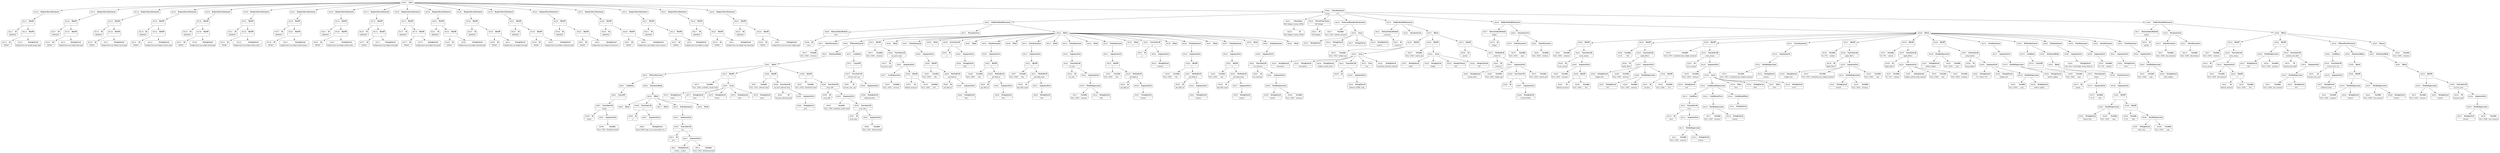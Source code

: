 digraph ast {
node [shape=none];
68609 [label=<<TABLE border='1' cellspacing='0' cellpadding='10' style='rounded' ><TR><TD border='0'>68609</TD><TD border='0'><B>Html</B></TD></TR></TABLE>>];
68608 [label=<<TABLE border='1' cellspacing='0' cellpadding='10' style='rounded' ><TR><TD border='0'>68608</TD><TD border='0'><B>FunctionCall</B></TD></TR><HR/><TR><TD border='0' cellpadding='5' colspan='2'>_e</TD></TR></TABLE>>];
68608 -> 68605 [weight=2];
68608 -> 68607 [weight=2];
68611 [label=<<TABLE border='1' cellspacing='0' cellpadding='10' style='rounded' ><TR><TD border='0'>68611</TD><TD border='0'><B>StringLiteral</B></TD></TR><HR/><TR><TD border='0' cellpadding='5' colspan='2'>&lt;code&gt;, &lt;code&gt;</TD></TR></TABLE>>];
68610 [label=<<TABLE border='1' cellspacing='0' cellpadding='10' style='rounded' ><TR><TD border='0'>68610</TD><TD border='0'><B>Id</B></TD></TR><HR/><TR><TD border='0' cellpadding='5' colspan='2'>join</TD></TR></TABLE>>];
68613 [label=<<TABLE border='1' cellspacing='0' cellpadding='10' style='rounded' ><TR><TD border='0'>68613</TD><TD border='0'><B>ArgumentList</B></TD></TR></TABLE>>];
68613 -> 68611 [weight=2];
68613 -> 68612 [weight=2];
68612 [label=<<TABLE border='1' cellspacing='0' cellpadding='10' style='rounded' ><TR><TD border='0'>68612</TD><TD border='0'><B>Variable</B></TD></TR><HR/><TR><TD border='0' cellpadding='5'>(412, 1552)</TD><TD border='0' cellpadding='5'>disallowed_html</TD></TR></TABLE>>];
68615 [label=<<TABLE border='1' cellspacing='0' cellpadding='10' style='rounded' ><TR><TD border='0'>68615</TD><TD border='0'><B>ArgumentList</B></TD></TR></TABLE>>];
68615 -> 68614 [weight=2];
68614 [label=<<TABLE border='1' cellspacing='0' cellpadding='10' style='rounded' ><TR><TD border='0'>68614</TD><TD border='0'><B>FunctionCall</B></TD></TR><HR/><TR><TD border='0' cellpadding='5' colspan='2'>join</TD></TR></TABLE>>];
68614 -> 68610 [weight=2];
68614 -> 68613 [weight=2];
68617 [label=<<TABLE border='1' cellspacing='0' cellpadding='10' style='rounded' ><TR><TD border='0'>68617</TD><TD border='0'><B>Html</B></TD></TR></TABLE>>];
68616 [label=<<TABLE border='1' cellspacing='0' cellpadding='10' style='rounded' ><TR><TD border='0'>68616</TD><TD border='0'><B>EchoStatement</B></TD></TR></TABLE>>];
68616 -> 68615 [weight=2];
68619 [label=<<TABLE border='1' cellspacing='0' cellpadding='10' style='rounded' ><TR><TD border='0'>68619</TD><TD border='0'><B>IfThenStatement</B></TD></TR></TABLE>>];
68619 -> 68603 [weight=2];
68619 -> 68620 [weight=2];
68618 [label=<<TABLE border='1' cellspacing='0' cellpadding='10' style='rounded' ><TR><TD border='0'>68618</TD><TD border='0'><B>Block</B></TD></TR></TABLE>>];
68618 -> 68604 [weight=2];
68618 -> 68608 [weight=2];
68618 -> 68609 [weight=2];
68618 -> 68616 [weight=2];
68618 -> 68617 [weight=2];
68621 [label=<<TABLE border='1' cellspacing='0' cellpadding='10' style='rounded' ><TR><TD border='0'>68621</TD><TD border='0'><B>Block</B></TD></TR></TABLE>>];
68621 -> 68574 [weight=2];
68621 -> 68582 [weight=2];
68621 -> 68588 [weight=2];
68621 -> 68619 [weight=2];
68620 [label=<<TABLE border='1' cellspacing='0' cellpadding='10' style='rounded' ><TR><TD border='0'>68620</TD><TD border='0'><B>StatementBody</B></TD></TR></TABLE>>];
68620 -> 68618 [weight=2];
68623 [label=<<TABLE border='1' cellspacing='0' cellpadding='10' style='rounded' ><TR><TD border='0'>68623</TD><TD border='0'><B>StatementBody</B></TD></TR></TABLE>>];
68623 -> 68621 [weight=2];
68622 [label=<<TABLE border='1' cellspacing='0' cellpadding='10' style='rounded' ><TR><TD border='0'>68622</TD><TD border='0'><B>IfThenStatement</B></TD></TR></TABLE>>];
68622 -> 68572 [weight=2];
68622 -> 68623 [weight=2];
68625 [label=<<TABLE border='1' cellspacing='0' cellpadding='10' style='rounded' ><TR><TD border='0'>68625</TD><TD border='0'><B>PublicMethodStatement</B></TD></TR></TABLE>>];
68625 -> 68469 [weight=2];
68625 -> 68472 [weight=2];
68625 -> 68624 [weight=2];
68624 [label=<<TABLE border='1' cellspacing='0' cellpadding='10' style='rounded' ><TR><TD border='0'>68624</TD><TD border='0'><B>Block</B></TD></TR></TABLE>>];
68624 -> 68474 [weight=2];
68624 -> 68483 [weight=2];
68624 -> 68491 [weight=2];
68624 -> 68492 [weight=2];
68624 -> 68496 [weight=2];
68624 -> 68497 [weight=2];
68624 -> 68505 [weight=2];
68624 -> 68506 [weight=2];
68624 -> 68514 [weight=2];
68624 -> 68515 [weight=2];
68624 -> 68523 [weight=2];
68624 -> 68524 [weight=2];
68624 -> 68532 [weight=2];
68624 -> 68533 [weight=2];
68624 -> 68537 [weight=2];
68624 -> 68538 [weight=2];
68624 -> 68546 [weight=2];
68624 -> 68547 [weight=2];
68624 -> 68555 [weight=2];
68624 -> 68556 [weight=2];
68624 -> 68564 [weight=2];
68624 -> 68565 [weight=2];
68624 -> 68622 [weight=2];
68627 [label=<<TABLE border='1' cellspacing='0' cellpadding='10' style='rounded' ><TR><TD border='0'>68627</TD><TD border='0'><B>Start</B></TD></TR></TABLE>>];
68627 -> 68126 [weight=2];
68627 -> 68132 [weight=2];
68627 -> 68138 [weight=2];
68627 -> 68144 [weight=2];
68627 -> 68150 [weight=2];
68627 -> 68156 [weight=2];
68627 -> 68162 [weight=2];
68627 -> 68168 [weight=2];
68627 -> 68174 [weight=2];
68627 -> 68180 [weight=2];
68627 -> 68186 [weight=2];
68627 -> 68192 [weight=2];
68627 -> 68198 [weight=2];
68627 -> 68204 [weight=2];
68627 -> 68210 [weight=2];
68627 -> 68216 [weight=2];
68627 -> 68222 [weight=2];
68627 -> 68228 [weight=2];
68627 -> 68626 [weight=2];
68626 [label=<<TABLE border='1' cellspacing='0' cellpadding='10' style='rounded' ><TR><TD border='0'>68626</TD><TD border='0'><B>ClassStatement</B></TD></TR><HR/><TR><TD border='0' cellpadding='5'>Scope</TD><TD border='0' cellpadding='5'>412</TD></TR></TABLE>>];
68626 -> 68230 [weight=2];
68626 -> 68232 [weight=2];
68626 -> 68239 [weight=2];
68626 -> 68275 [weight=2];
68626 -> 68409 [weight=2];
68626 -> 68467 [weight=2];
68626 -> 68625 [weight=2];
68121 [label=<<TABLE border='1' cellspacing='0' cellpadding='10' style='rounded' ><TR><TD border='0'>68121</TD><TD border='0'><B>Id</B></TD></TR><HR/><TR><TD border='0' cellpadding='5' colspan='2'>ABSPATH</TD></TR></TABLE>>];
68123 [label=<<TABLE border='1' cellspacing='0' cellpadding='10' style='rounded' ><TR><TD border='0'>68123</TD><TD border='0'><B>Id</B></TD></TR><HR/><TR><TD border='0' cellpadding='5' colspan='2'>WPINC</TD></TR></TABLE>>];
68122 [label=<<TABLE border='1' cellspacing='0' cellpadding='10' style='rounded' ><TR><TD border='0'>68122</TD><TD border='0'><B>BinOP</B></TD></TR><HR/><TR><TD border='0' cellpadding='5' colspan='2'>.</TD></TR></TABLE>>];
68122 -> 68121 [weight=2];
68122 -> 68124 [weight=2];
68125 [label=<<TABLE border='1' cellspacing='0' cellpadding='10' style='rounded' ><TR><TD border='0'>68125</TD><TD border='0'><B>StringLiteral</B></TD></TR><HR/><TR><TD border='0' cellpadding='5' colspan='2'>widgetsclass-wp-widget-pages.php</TD></TR></TABLE>>];
68124 [label=<<TABLE border='1' cellspacing='0' cellpadding='10' style='rounded' ><TR><TD border='0'>68124</TD><TD border='0'><B>BinOP</B></TD></TR><HR/><TR><TD border='0' cellpadding='5' colspan='2'>.</TD></TR></TABLE>>];
68124 -> 68123 [weight=2];
68124 -> 68125 [weight=2];
68127 [label=<<TABLE border='1' cellspacing='0' cellpadding='10' style='rounded' ><TR><TD border='0'>68127</TD><TD border='0'><B>Id</B></TD></TR><HR/><TR><TD border='0' cellpadding='5' colspan='2'>ABSPATH</TD></TR></TABLE>>];
68126 [label=<<TABLE border='1' cellspacing='0' cellpadding='10' style='rounded' ><TR><TD border='0'>68126</TD><TD border='0'><B>RequireOnceStatement</B></TD></TR></TABLE>>];
68126 -> 68122 [weight=2];
68129 [label=<<TABLE border='1' cellspacing='0' cellpadding='10' style='rounded' ><TR><TD border='0'>68129</TD><TD border='0'><B>Id</B></TD></TR><HR/><TR><TD border='0' cellpadding='5' colspan='2'>WPINC</TD></TR></TABLE>>];
68128 [label=<<TABLE border='1' cellspacing='0' cellpadding='10' style='rounded' ><TR><TD border='0'>68128</TD><TD border='0'><B>BinOP</B></TD></TR><HR/><TR><TD border='0' cellpadding='5' colspan='2'>.</TD></TR></TABLE>>];
68128 -> 68127 [weight=2];
68128 -> 68130 [weight=2];
68131 [label=<<TABLE border='1' cellspacing='0' cellpadding='10' style='rounded' ><TR><TD border='0'>68131</TD><TD border='0'><B>StringLiteral</B></TD></TR><HR/><TR><TD border='0' cellpadding='5' colspan='2'>widgetsclass-wp-widget-links.php</TD></TR></TABLE>>];
68130 [label=<<TABLE border='1' cellspacing='0' cellpadding='10' style='rounded' ><TR><TD border='0'>68130</TD><TD border='0'><B>BinOP</B></TD></TR><HR/><TR><TD border='0' cellpadding='5' colspan='2'>.</TD></TR></TABLE>>];
68130 -> 68129 [weight=2];
68130 -> 68131 [weight=2];
68133 [label=<<TABLE border='1' cellspacing='0' cellpadding='10' style='rounded' ><TR><TD border='0'>68133</TD><TD border='0'><B>Id</B></TD></TR><HR/><TR><TD border='0' cellpadding='5' colspan='2'>ABSPATH</TD></TR></TABLE>>];
68132 [label=<<TABLE border='1' cellspacing='0' cellpadding='10' style='rounded' ><TR><TD border='0'>68132</TD><TD border='0'><B>RequireOnceStatement</B></TD></TR></TABLE>>];
68132 -> 68128 [weight=2];
68135 [label=<<TABLE border='1' cellspacing='0' cellpadding='10' style='rounded' ><TR><TD border='0'>68135</TD><TD border='0'><B>Id</B></TD></TR><HR/><TR><TD border='0' cellpadding='5' colspan='2'>WPINC</TD></TR></TABLE>>];
68134 [label=<<TABLE border='1' cellspacing='0' cellpadding='10' style='rounded' ><TR><TD border='0'>68134</TD><TD border='0'><B>BinOP</B></TD></TR><HR/><TR><TD border='0' cellpadding='5' colspan='2'>.</TD></TR></TABLE>>];
68134 -> 68133 [weight=2];
68134 -> 68136 [weight=2];
68137 [label=<<TABLE border='1' cellspacing='0' cellpadding='10' style='rounded' ><TR><TD border='0'>68137</TD><TD border='0'><B>StringLiteral</B></TD></TR><HR/><TR><TD border='0' cellpadding='5' colspan='2'>widgetsclass-wp-widget-search.php</TD></TR></TABLE>>];
68136 [label=<<TABLE border='1' cellspacing='0' cellpadding='10' style='rounded' ><TR><TD border='0'>68136</TD><TD border='0'><B>BinOP</B></TD></TR><HR/><TR><TD border='0' cellpadding='5' colspan='2'>.</TD></TR></TABLE>>];
68136 -> 68135 [weight=2];
68136 -> 68137 [weight=2];
68139 [label=<<TABLE border='1' cellspacing='0' cellpadding='10' style='rounded' ><TR><TD border='0'>68139</TD><TD border='0'><B>Id</B></TD></TR><HR/><TR><TD border='0' cellpadding='5' colspan='2'>ABSPATH</TD></TR></TABLE>>];
68138 [label=<<TABLE border='1' cellspacing='0' cellpadding='10' style='rounded' ><TR><TD border='0'>68138</TD><TD border='0'><B>RequireOnceStatement</B></TD></TR></TABLE>>];
68138 -> 68134 [weight=2];
68141 [label=<<TABLE border='1' cellspacing='0' cellpadding='10' style='rounded' ><TR><TD border='0'>68141</TD><TD border='0'><B>Id</B></TD></TR><HR/><TR><TD border='0' cellpadding='5' colspan='2'>WPINC</TD></TR></TABLE>>];
68140 [label=<<TABLE border='1' cellspacing='0' cellpadding='10' style='rounded' ><TR><TD border='0'>68140</TD><TD border='0'><B>BinOP</B></TD></TR><HR/><TR><TD border='0' cellpadding='5' colspan='2'>.</TD></TR></TABLE>>];
68140 -> 68139 [weight=2];
68140 -> 68142 [weight=2];
68143 [label=<<TABLE border='1' cellspacing='0' cellpadding='10' style='rounded' ><TR><TD border='0'>68143</TD><TD border='0'><B>StringLiteral</B></TD></TR><HR/><TR><TD border='0' cellpadding='5' colspan='2'>widgetsclass-wp-widget-archives.php</TD></TR></TABLE>>];
68142 [label=<<TABLE border='1' cellspacing='0' cellpadding='10' style='rounded' ><TR><TD border='0'>68142</TD><TD border='0'><B>BinOP</B></TD></TR><HR/><TR><TD border='0' cellpadding='5' colspan='2'>.</TD></TR></TABLE>>];
68142 -> 68141 [weight=2];
68142 -> 68143 [weight=2];
68145 [label=<<TABLE border='1' cellspacing='0' cellpadding='10' style='rounded' ><TR><TD border='0'>68145</TD><TD border='0'><B>Id</B></TD></TR><HR/><TR><TD border='0' cellpadding='5' colspan='2'>ABSPATH</TD></TR></TABLE>>];
68144 [label=<<TABLE border='1' cellspacing='0' cellpadding='10' style='rounded' ><TR><TD border='0'>68144</TD><TD border='0'><B>RequireOnceStatement</B></TD></TR></TABLE>>];
68144 -> 68140 [weight=2];
68147 [label=<<TABLE border='1' cellspacing='0' cellpadding='10' style='rounded' ><TR><TD border='0'>68147</TD><TD border='0'><B>Id</B></TD></TR><HR/><TR><TD border='0' cellpadding='5' colspan='2'>WPINC</TD></TR></TABLE>>];
68146 [label=<<TABLE border='1' cellspacing='0' cellpadding='10' style='rounded' ><TR><TD border='0'>68146</TD><TD border='0'><B>BinOP</B></TD></TR><HR/><TR><TD border='0' cellpadding='5' colspan='2'>.</TD></TR></TABLE>>];
68146 -> 68145 [weight=2];
68146 -> 68148 [weight=2];
68149 [label=<<TABLE border='1' cellspacing='0' cellpadding='10' style='rounded' ><TR><TD border='0'>68149</TD><TD border='0'><B>StringLiteral</B></TD></TR><HR/><TR><TD border='0' cellpadding='5' colspan='2'>widgetsclass-wp-widget-media.php</TD></TR></TABLE>>];
68148 [label=<<TABLE border='1' cellspacing='0' cellpadding='10' style='rounded' ><TR><TD border='0'>68148</TD><TD border='0'><B>BinOP</B></TD></TR><HR/><TR><TD border='0' cellpadding='5' colspan='2'>.</TD></TR></TABLE>>];
68148 -> 68147 [weight=2];
68148 -> 68149 [weight=2];
68151 [label=<<TABLE border='1' cellspacing='0' cellpadding='10' style='rounded' ><TR><TD border='0'>68151</TD><TD border='0'><B>Id</B></TD></TR><HR/><TR><TD border='0' cellpadding='5' colspan='2'>ABSPATH</TD></TR></TABLE>>];
68150 [label=<<TABLE border='1' cellspacing='0' cellpadding='10' style='rounded' ><TR><TD border='0'>68150</TD><TD border='0'><B>RequireOnceStatement</B></TD></TR></TABLE>>];
68150 -> 68146 [weight=2];
68153 [label=<<TABLE border='1' cellspacing='0' cellpadding='10' style='rounded' ><TR><TD border='0'>68153</TD><TD border='0'><B>Id</B></TD></TR><HR/><TR><TD border='0' cellpadding='5' colspan='2'>WPINC</TD></TR></TABLE>>];
68152 [label=<<TABLE border='1' cellspacing='0' cellpadding='10' style='rounded' ><TR><TD border='0'>68152</TD><TD border='0'><B>BinOP</B></TD></TR><HR/><TR><TD border='0' cellpadding='5' colspan='2'>.</TD></TR></TABLE>>];
68152 -> 68151 [weight=2];
68152 -> 68154 [weight=2];
68155 [label=<<TABLE border='1' cellspacing='0' cellpadding='10' style='rounded' ><TR><TD border='0'>68155</TD><TD border='0'><B>StringLiteral</B></TD></TR><HR/><TR><TD border='0' cellpadding='5' colspan='2'>widgetsclass-wp-widget-media-audio....</TD></TR></TABLE>>];
68154 [label=<<TABLE border='1' cellspacing='0' cellpadding='10' style='rounded' ><TR><TD border='0'>68154</TD><TD border='0'><B>BinOP</B></TD></TR><HR/><TR><TD border='0' cellpadding='5' colspan='2'>.</TD></TR></TABLE>>];
68154 -> 68153 [weight=2];
68154 -> 68155 [weight=2];
68157 [label=<<TABLE border='1' cellspacing='0' cellpadding='10' style='rounded' ><TR><TD border='0'>68157</TD><TD border='0'><B>Id</B></TD></TR><HR/><TR><TD border='0' cellpadding='5' colspan='2'>ABSPATH</TD></TR></TABLE>>];
68156 [label=<<TABLE border='1' cellspacing='0' cellpadding='10' style='rounded' ><TR><TD border='0'>68156</TD><TD border='0'><B>RequireOnceStatement</B></TD></TR></TABLE>>];
68156 -> 68152 [weight=2];
68159 [label=<<TABLE border='1' cellspacing='0' cellpadding='10' style='rounded' ><TR><TD border='0'>68159</TD><TD border='0'><B>Id</B></TD></TR><HR/><TR><TD border='0' cellpadding='5' colspan='2'>WPINC</TD></TR></TABLE>>];
68158 [label=<<TABLE border='1' cellspacing='0' cellpadding='10' style='rounded' ><TR><TD border='0'>68158</TD><TD border='0'><B>BinOP</B></TD></TR><HR/><TR><TD border='0' cellpadding='5' colspan='2'>.</TD></TR></TABLE>>];
68158 -> 68157 [weight=2];
68158 -> 68160 [weight=2];
68161 [label=<<TABLE border='1' cellspacing='0' cellpadding='10' style='rounded' ><TR><TD border='0'>68161</TD><TD border='0'><B>StringLiteral</B></TD></TR><HR/><TR><TD border='0' cellpadding='5' colspan='2'>widgetsclass-wp-widget-media-image....</TD></TR></TABLE>>];
68160 [label=<<TABLE border='1' cellspacing='0' cellpadding='10' style='rounded' ><TR><TD border='0'>68160</TD><TD border='0'><B>BinOP</B></TD></TR><HR/><TR><TD border='0' cellpadding='5' colspan='2'>.</TD></TR></TABLE>>];
68160 -> 68159 [weight=2];
68160 -> 68161 [weight=2];
68163 [label=<<TABLE border='1' cellspacing='0' cellpadding='10' style='rounded' ><TR><TD border='0'>68163</TD><TD border='0'><B>Id</B></TD></TR><HR/><TR><TD border='0' cellpadding='5' colspan='2'>ABSPATH</TD></TR></TABLE>>];
68162 [label=<<TABLE border='1' cellspacing='0' cellpadding='10' style='rounded' ><TR><TD border='0'>68162</TD><TD border='0'><B>RequireOnceStatement</B></TD></TR></TABLE>>];
68162 -> 68158 [weight=2];
68165 [label=<<TABLE border='1' cellspacing='0' cellpadding='10' style='rounded' ><TR><TD border='0'>68165</TD><TD border='0'><B>Id</B></TD></TR><HR/><TR><TD border='0' cellpadding='5' colspan='2'>WPINC</TD></TR></TABLE>>];
68164 [label=<<TABLE border='1' cellspacing='0' cellpadding='10' style='rounded' ><TR><TD border='0'>68164</TD><TD border='0'><B>BinOP</B></TD></TR><HR/><TR><TD border='0' cellpadding='5' colspan='2'>.</TD></TR></TABLE>>];
68164 -> 68163 [weight=2];
68164 -> 68166 [weight=2];
68167 [label=<<TABLE border='1' cellspacing='0' cellpadding='10' style='rounded' ><TR><TD border='0'>68167</TD><TD border='0'><B>StringLiteral</B></TD></TR><HR/><TR><TD border='0' cellpadding='5' colspan='2'>widgetsclass-wp-widget-media-video....</TD></TR></TABLE>>];
68166 [label=<<TABLE border='1' cellspacing='0' cellpadding='10' style='rounded' ><TR><TD border='0'>68166</TD><TD border='0'><B>BinOP</B></TD></TR><HR/><TR><TD border='0' cellpadding='5' colspan='2'>.</TD></TR></TABLE>>];
68166 -> 68165 [weight=2];
68166 -> 68167 [weight=2];
68169 [label=<<TABLE border='1' cellspacing='0' cellpadding='10' style='rounded' ><TR><TD border='0'>68169</TD><TD border='0'><B>Id</B></TD></TR><HR/><TR><TD border='0' cellpadding='5' colspan='2'>ABSPATH</TD></TR></TABLE>>];
68168 [label=<<TABLE border='1' cellspacing='0' cellpadding='10' style='rounded' ><TR><TD border='0'>68168</TD><TD border='0'><B>RequireOnceStatement</B></TD></TR></TABLE>>];
68168 -> 68164 [weight=2];
68171 [label=<<TABLE border='1' cellspacing='0' cellpadding='10' style='rounded' ><TR><TD border='0'>68171</TD><TD border='0'><B>Id</B></TD></TR><HR/><TR><TD border='0' cellpadding='5' colspan='2'>WPINC</TD></TR></TABLE>>];
68170 [label=<<TABLE border='1' cellspacing='0' cellpadding='10' style='rounded' ><TR><TD border='0'>68170</TD><TD border='0'><B>BinOP</B></TD></TR><HR/><TR><TD border='0' cellpadding='5' colspan='2'>.</TD></TR></TABLE>>];
68170 -> 68169 [weight=2];
68170 -> 68172 [weight=2];
68173 [label=<<TABLE border='1' cellspacing='0' cellpadding='10' style='rounded' ><TR><TD border='0'>68173</TD><TD border='0'><B>StringLiteral</B></TD></TR><HR/><TR><TD border='0' cellpadding='5' colspan='2'>widgetsclass-wp-widget-meta.php</TD></TR></TABLE>>];
68172 [label=<<TABLE border='1' cellspacing='0' cellpadding='10' style='rounded' ><TR><TD border='0'>68172</TD><TD border='0'><B>BinOP</B></TD></TR><HR/><TR><TD border='0' cellpadding='5' colspan='2'>.</TD></TR></TABLE>>];
68172 -> 68171 [weight=2];
68172 -> 68173 [weight=2];
68175 [label=<<TABLE border='1' cellspacing='0' cellpadding='10' style='rounded' ><TR><TD border='0'>68175</TD><TD border='0'><B>Id</B></TD></TR><HR/><TR><TD border='0' cellpadding='5' colspan='2'>ABSPATH</TD></TR></TABLE>>];
68174 [label=<<TABLE border='1' cellspacing='0' cellpadding='10' style='rounded' ><TR><TD border='0'>68174</TD><TD border='0'><B>RequireOnceStatement</B></TD></TR></TABLE>>];
68174 -> 68170 [weight=2];
68177 [label=<<TABLE border='1' cellspacing='0' cellpadding='10' style='rounded' ><TR><TD border='0'>68177</TD><TD border='0'><B>Id</B></TD></TR><HR/><TR><TD border='0' cellpadding='5' colspan='2'>WPINC</TD></TR></TABLE>>];
68176 [label=<<TABLE border='1' cellspacing='0' cellpadding='10' style='rounded' ><TR><TD border='0'>68176</TD><TD border='0'><B>BinOP</B></TD></TR><HR/><TR><TD border='0' cellpadding='5' colspan='2'>.</TD></TR></TABLE>>];
68176 -> 68175 [weight=2];
68176 -> 68178 [weight=2];
68179 [label=<<TABLE border='1' cellspacing='0' cellpadding='10' style='rounded' ><TR><TD border='0'>68179</TD><TD border='0'><B>StringLiteral</B></TD></TR><HR/><TR><TD border='0' cellpadding='5' colspan='2'>widgetsclass-wp-widget-meta.php</TD></TR></TABLE>>];
68178 [label=<<TABLE border='1' cellspacing='0' cellpadding='10' style='rounded' ><TR><TD border='0'>68178</TD><TD border='0'><B>BinOP</B></TD></TR><HR/><TR><TD border='0' cellpadding='5' colspan='2'>.</TD></TR></TABLE>>];
68178 -> 68177 [weight=2];
68178 -> 68179 [weight=2];
68181 [label=<<TABLE border='1' cellspacing='0' cellpadding='10' style='rounded' ><TR><TD border='0'>68181</TD><TD border='0'><B>Id</B></TD></TR><HR/><TR><TD border='0' cellpadding='5' colspan='2'>ABSPATH</TD></TR></TABLE>>];
68180 [label=<<TABLE border='1' cellspacing='0' cellpadding='10' style='rounded' ><TR><TD border='0'>68180</TD><TD border='0'><B>RequireOnceStatement</B></TD></TR></TABLE>>];
68180 -> 68176 [weight=2];
68183 [label=<<TABLE border='1' cellspacing='0' cellpadding='10' style='rounded' ><TR><TD border='0'>68183</TD><TD border='0'><B>Id</B></TD></TR><HR/><TR><TD border='0' cellpadding='5' colspan='2'>WPINC</TD></TR></TABLE>>];
68182 [label=<<TABLE border='1' cellspacing='0' cellpadding='10' style='rounded' ><TR><TD border='0'>68182</TD><TD border='0'><B>BinOP</B></TD></TR><HR/><TR><TD border='0' cellpadding='5' colspan='2'>.</TD></TR></TABLE>>];
68182 -> 68181 [weight=2];
68182 -> 68184 [weight=2];
68185 [label=<<TABLE border='1' cellspacing='0' cellpadding='10' style='rounded' ><TR><TD border='0'>68185</TD><TD border='0'><B>StringLiteral</B></TD></TR><HR/><TR><TD border='0' cellpadding='5' colspan='2'>widgetsclass-wp-widget-calendar.php</TD></TR></TABLE>>];
68184 [label=<<TABLE border='1' cellspacing='0' cellpadding='10' style='rounded' ><TR><TD border='0'>68184</TD><TD border='0'><B>BinOP</B></TD></TR><HR/><TR><TD border='0' cellpadding='5' colspan='2'>.</TD></TR></TABLE>>];
68184 -> 68183 [weight=2];
68184 -> 68185 [weight=2];
68187 [label=<<TABLE border='1' cellspacing='0' cellpadding='10' style='rounded' ><TR><TD border='0'>68187</TD><TD border='0'><B>Id</B></TD></TR><HR/><TR><TD border='0' cellpadding='5' colspan='2'>ABSPATH</TD></TR></TABLE>>];
68186 [label=<<TABLE border='1' cellspacing='0' cellpadding='10' style='rounded' ><TR><TD border='0'>68186</TD><TD border='0'><B>RequireOnceStatement</B></TD></TR></TABLE>>];
68186 -> 68182 [weight=2];
68189 [label=<<TABLE border='1' cellspacing='0' cellpadding='10' style='rounded' ><TR><TD border='0'>68189</TD><TD border='0'><B>Id</B></TD></TR><HR/><TR><TD border='0' cellpadding='5' colspan='2'>WPINC</TD></TR></TABLE>>];
68188 [label=<<TABLE border='1' cellspacing='0' cellpadding='10' style='rounded' ><TR><TD border='0'>68188</TD><TD border='0'><B>BinOP</B></TD></TR><HR/><TR><TD border='0' cellpadding='5' colspan='2'>.</TD></TR></TABLE>>];
68188 -> 68187 [weight=2];
68188 -> 68190 [weight=2];
68191 [label=<<TABLE border='1' cellspacing='0' cellpadding='10' style='rounded' ><TR><TD border='0'>68191</TD><TD border='0'><B>StringLiteral</B></TD></TR><HR/><TR><TD border='0' cellpadding='5' colspan='2'>widgetsclass-wp-widget-text.php</TD></TR></TABLE>>];
68190 [label=<<TABLE border='1' cellspacing='0' cellpadding='10' style='rounded' ><TR><TD border='0'>68190</TD><TD border='0'><B>BinOP</B></TD></TR><HR/><TR><TD border='0' cellpadding='5' colspan='2'>.</TD></TR></TABLE>>];
68190 -> 68189 [weight=2];
68190 -> 68191 [weight=2];
68193 [label=<<TABLE border='1' cellspacing='0' cellpadding='10' style='rounded' ><TR><TD border='0'>68193</TD><TD border='0'><B>Id</B></TD></TR><HR/><TR><TD border='0' cellpadding='5' colspan='2'>ABSPATH</TD></TR></TABLE>>];
68192 [label=<<TABLE border='1' cellspacing='0' cellpadding='10' style='rounded' ><TR><TD border='0'>68192</TD><TD border='0'><B>RequireOnceStatement</B></TD></TR></TABLE>>];
68192 -> 68188 [weight=2];
68195 [label=<<TABLE border='1' cellspacing='0' cellpadding='10' style='rounded' ><TR><TD border='0'>68195</TD><TD border='0'><B>Id</B></TD></TR><HR/><TR><TD border='0' cellpadding='5' colspan='2'>WPINC</TD></TR></TABLE>>];
68194 [label=<<TABLE border='1' cellspacing='0' cellpadding='10' style='rounded' ><TR><TD border='0'>68194</TD><TD border='0'><B>BinOP</B></TD></TR><HR/><TR><TD border='0' cellpadding='5' colspan='2'>.</TD></TR></TABLE>>];
68194 -> 68193 [weight=2];
68194 -> 68196 [weight=2];
68197 [label=<<TABLE border='1' cellspacing='0' cellpadding='10' style='rounded' ><TR><TD border='0'>68197</TD><TD border='0'><B>StringLiteral</B></TD></TR><HR/><TR><TD border='0' cellpadding='5' colspan='2'>widgetsclass-wp-widget-categories.php</TD></TR></TABLE>>];
68196 [label=<<TABLE border='1' cellspacing='0' cellpadding='10' style='rounded' ><TR><TD border='0'>68196</TD><TD border='0'><B>BinOP</B></TD></TR><HR/><TR><TD border='0' cellpadding='5' colspan='2'>.</TD></TR></TABLE>>];
68196 -> 68195 [weight=2];
68196 -> 68197 [weight=2];
68199 [label=<<TABLE border='1' cellspacing='0' cellpadding='10' style='rounded' ><TR><TD border='0'>68199</TD><TD border='0'><B>Id</B></TD></TR><HR/><TR><TD border='0' cellpadding='5' colspan='2'>ABSPATH</TD></TR></TABLE>>];
68198 [label=<<TABLE border='1' cellspacing='0' cellpadding='10' style='rounded' ><TR><TD border='0'>68198</TD><TD border='0'><B>RequireOnceStatement</B></TD></TR></TABLE>>];
68198 -> 68194 [weight=2];
68201 [label=<<TABLE border='1' cellspacing='0' cellpadding='10' style='rounded' ><TR><TD border='0'>68201</TD><TD border='0'><B>Id</B></TD></TR><HR/><TR><TD border='0' cellpadding='5' colspan='2'>WPINC</TD></TR></TABLE>>];
68200 [label=<<TABLE border='1' cellspacing='0' cellpadding='10' style='rounded' ><TR><TD border='0'>68200</TD><TD border='0'><B>BinOP</B></TD></TR><HR/><TR><TD border='0' cellpadding='5' colspan='2'>.</TD></TR></TABLE>>];
68200 -> 68199 [weight=2];
68200 -> 68202 [weight=2];
68203 [label=<<TABLE border='1' cellspacing='0' cellpadding='10' style='rounded' ><TR><TD border='0'>68203</TD><TD border='0'><B>StringLiteral</B></TD></TR><HR/><TR><TD border='0' cellpadding='5' colspan='2'>widgetsclass-wp-widget-recent-posts...</TD></TR></TABLE>>];
68202 [label=<<TABLE border='1' cellspacing='0' cellpadding='10' style='rounded' ><TR><TD border='0'>68202</TD><TD border='0'><B>BinOP</B></TD></TR><HR/><TR><TD border='0' cellpadding='5' colspan='2'>.</TD></TR></TABLE>>];
68202 -> 68201 [weight=2];
68202 -> 68203 [weight=2];
68205 [label=<<TABLE border='1' cellspacing='0' cellpadding='10' style='rounded' ><TR><TD border='0'>68205</TD><TD border='0'><B>Id</B></TD></TR><HR/><TR><TD border='0' cellpadding='5' colspan='2'>ABSPATH</TD></TR></TABLE>>];
68204 [label=<<TABLE border='1' cellspacing='0' cellpadding='10' style='rounded' ><TR><TD border='0'>68204</TD><TD border='0'><B>RequireOnceStatement</B></TD></TR></TABLE>>];
68204 -> 68200 [weight=2];
68207 [label=<<TABLE border='1' cellspacing='0' cellpadding='10' style='rounded' ><TR><TD border='0'>68207</TD><TD border='0'><B>Id</B></TD></TR><HR/><TR><TD border='0' cellpadding='5' colspan='2'>WPINC</TD></TR></TABLE>>];
68206 [label=<<TABLE border='1' cellspacing='0' cellpadding='10' style='rounded' ><TR><TD border='0'>68206</TD><TD border='0'><B>BinOP</B></TD></TR><HR/><TR><TD border='0' cellpadding='5' colspan='2'>.</TD></TR></TABLE>>];
68206 -> 68205 [weight=2];
68206 -> 68208 [weight=2];
68209 [label=<<TABLE border='1' cellspacing='0' cellpadding='10' style='rounded' ><TR><TD border='0'>68209</TD><TD border='0'><B>StringLiteral</B></TD></TR><HR/><TR><TD border='0' cellpadding='5' colspan='2'>widgetsclass-wp-widget-recent-comme...</TD></TR></TABLE>>];
68208 [label=<<TABLE border='1' cellspacing='0' cellpadding='10' style='rounded' ><TR><TD border='0'>68208</TD><TD border='0'><B>BinOP</B></TD></TR><HR/><TR><TD border='0' cellpadding='5' colspan='2'>.</TD></TR></TABLE>>];
68208 -> 68207 [weight=2];
68208 -> 68209 [weight=2];
68211 [label=<<TABLE border='1' cellspacing='0' cellpadding='10' style='rounded' ><TR><TD border='0'>68211</TD><TD border='0'><B>Id</B></TD></TR><HR/><TR><TD border='0' cellpadding='5' colspan='2'>ABSPATH</TD></TR></TABLE>>];
68210 [label=<<TABLE border='1' cellspacing='0' cellpadding='10' style='rounded' ><TR><TD border='0'>68210</TD><TD border='0'><B>RequireOnceStatement</B></TD></TR></TABLE>>];
68210 -> 68206 [weight=2];
68213 [label=<<TABLE border='1' cellspacing='0' cellpadding='10' style='rounded' ><TR><TD border='0'>68213</TD><TD border='0'><B>Id</B></TD></TR><HR/><TR><TD border='0' cellpadding='5' colspan='2'>WPINC</TD></TR></TABLE>>];
68212 [label=<<TABLE border='1' cellspacing='0' cellpadding='10' style='rounded' ><TR><TD border='0'>68212</TD><TD border='0'><B>BinOP</B></TD></TR><HR/><TR><TD border='0' cellpadding='5' colspan='2'>.</TD></TR></TABLE>>];
68212 -> 68211 [weight=2];
68212 -> 68214 [weight=2];
68215 [label=<<TABLE border='1' cellspacing='0' cellpadding='10' style='rounded' ><TR><TD border='0'>68215</TD><TD border='0'><B>StringLiteral</B></TD></TR><HR/><TR><TD border='0' cellpadding='5' colspan='2'>widgetsclass-wp-widget-rss.php</TD></TR></TABLE>>];
68214 [label=<<TABLE border='1' cellspacing='0' cellpadding='10' style='rounded' ><TR><TD border='0'>68214</TD><TD border='0'><B>BinOP</B></TD></TR><HR/><TR><TD border='0' cellpadding='5' colspan='2'>.</TD></TR></TABLE>>];
68214 -> 68213 [weight=2];
68214 -> 68215 [weight=2];
68217 [label=<<TABLE border='1' cellspacing='0' cellpadding='10' style='rounded' ><TR><TD border='0'>68217</TD><TD border='0'><B>Id</B></TD></TR><HR/><TR><TD border='0' cellpadding='5' colspan='2'>ABSPATH</TD></TR></TABLE>>];
68216 [label=<<TABLE border='1' cellspacing='0' cellpadding='10' style='rounded' ><TR><TD border='0'>68216</TD><TD border='0'><B>RequireOnceStatement</B></TD></TR></TABLE>>];
68216 -> 68212 [weight=2];
68219 [label=<<TABLE border='1' cellspacing='0' cellpadding='10' style='rounded' ><TR><TD border='0'>68219</TD><TD border='0'><B>Id</B></TD></TR><HR/><TR><TD border='0' cellpadding='5' colspan='2'>WPINC</TD></TR></TABLE>>];
68218 [label=<<TABLE border='1' cellspacing='0' cellpadding='10' style='rounded' ><TR><TD border='0'>68218</TD><TD border='0'><B>BinOP</B></TD></TR><HR/><TR><TD border='0' cellpadding='5' colspan='2'>.</TD></TR></TABLE>>];
68218 -> 68217 [weight=2];
68218 -> 68220 [weight=2];
68221 [label=<<TABLE border='1' cellspacing='0' cellpadding='10' style='rounded' ><TR><TD border='0'>68221</TD><TD border='0'><B>StringLiteral</B></TD></TR><HR/><TR><TD border='0' cellpadding='5' colspan='2'>widgetsclass-wp-widget-tag-cloud.php</TD></TR></TABLE>>];
68220 [label=<<TABLE border='1' cellspacing='0' cellpadding='10' style='rounded' ><TR><TD border='0'>68220</TD><TD border='0'><B>BinOP</B></TD></TR><HR/><TR><TD border='0' cellpadding='5' colspan='2'>.</TD></TR></TABLE>>];
68220 -> 68219 [weight=2];
68220 -> 68221 [weight=2];
68223 [label=<<TABLE border='1' cellspacing='0' cellpadding='10' style='rounded' ><TR><TD border='0'>68223</TD><TD border='0'><B>Id</B></TD></TR><HR/><TR><TD border='0' cellpadding='5' colspan='2'>ABSPATH</TD></TR></TABLE>>];
68222 [label=<<TABLE border='1' cellspacing='0' cellpadding='10' style='rounded' ><TR><TD border='0'>68222</TD><TD border='0'><B>RequireOnceStatement</B></TD></TR></TABLE>>];
68222 -> 68218 [weight=2];
68225 [label=<<TABLE border='1' cellspacing='0' cellpadding='10' style='rounded' ><TR><TD border='0'>68225</TD><TD border='0'><B>Id</B></TD></TR><HR/><TR><TD border='0' cellpadding='5' colspan='2'>WPINC</TD></TR></TABLE>>];
68224 [label=<<TABLE border='1' cellspacing='0' cellpadding='10' style='rounded' ><TR><TD border='0'>68224</TD><TD border='0'><B>BinOP</B></TD></TR><HR/><TR><TD border='0' cellpadding='5' colspan='2'>.</TD></TR></TABLE>>];
68224 -> 68223 [weight=2];
68224 -> 68226 [weight=2];
68227 [label=<<TABLE border='1' cellspacing='0' cellpadding='10' style='rounded' ><TR><TD border='0'>68227</TD><TD border='0'><B>StringLiteral</B></TD></TR><HR/><TR><TD border='0' cellpadding='5' colspan='2'>widgetsclass-wp-nav-menu-widget.php</TD></TR></TABLE>>];
68226 [label=<<TABLE border='1' cellspacing='0' cellpadding='10' style='rounded' ><TR><TD border='0'>68226</TD><TD border='0'><B>BinOP</B></TD></TR><HR/><TR><TD border='0' cellpadding='5' colspan='2'>.</TD></TR></TABLE>>];
68226 -> 68225 [weight=2];
68226 -> 68227 [weight=2];
68229 [label=<<TABLE border='1' cellspacing='0' cellpadding='10' style='rounded' ><TR><TD border='0'>68229</TD><TD border='0'><B>Id</B></TD></TR><HR/><TR><TD border='0' cellpadding='5' colspan='2'>WP_Widget_Custom_HTML</TD></TR></TABLE>>];
68228 [label=<<TABLE border='1' cellspacing='0' cellpadding='10' style='rounded' ><TR><TD border='0'>68228</TD><TD border='0'><B>RequireOnceStatement</B></TD></TR></TABLE>>];
68228 -> 68224 [weight=2];
68231 [label=<<TABLE border='1' cellspacing='0' cellpadding='10' style='rounded' ><TR><TD border='0'>68231</TD><TD border='0'><B>Id</B></TD></TR><HR/><TR><TD border='0' cellpadding='5' colspan='2'>WP_Widget</TD></TR></TABLE>>];
68230 [label=<<TABLE border='1' cellspacing='0' cellpadding='10' style='rounded' ><TR><TD border='0'>68230</TD><TD border='0'><B>ClassName</B></TD></TR><HR/><TR><TD border='0' cellpadding='5' colspan='2'>WP_Widget_Custom_HTML</TD></TR></TABLE>>];
68230 -> 68229 [weight=2];
68233 [label=<<TABLE border='1' cellspacing='0' cellpadding='10' style='rounded' ><TR><TD border='0'>68233</TD><TD border='0'><B>Variable</B></TD></TR><HR/><TR><TD border='0' cellpadding='5'>(412, 1541)</TD><TD border='0' cellpadding='5'>default_instance</TD></TR></TABLE>>];
68232 [label=<<TABLE border='1' cellspacing='0' cellpadding='10' style='rounded' ><TR><TD border='0'>68232</TD><TD border='0'><B>ParentClassName</B></TD></TR><HR/><TR><TD border='0' cellpadding='5' colspan='2'>WP_Widget</TD></TR></TABLE>>];
68232 -> 68231 [weight=2];
68235 [label=<<TABLE border='1' cellspacing='0' cellpadding='10' style='rounded' ><TR><TD border='0'>68235</TD><TD border='0'><B>StringLiteral</B></TD></TR><HR/><TR><TD border='0' cellpadding='5' colspan='2'></TD></TR></TABLE>>];
68234 [label=<<TABLE border='1' cellspacing='0' cellpadding='10' style='rounded' ><TR><TD border='0'>68234</TD><TD border='0'><B>StringLiteral</B></TD></TR><HR/><TR><TD border='0' cellpadding='5' colspan='2'>title</TD></TR></TABLE>>];
68237 [label=<<TABLE border='1' cellspacing='0' cellpadding='10' style='rounded' ><TR><TD border='0'>68237</TD><TD border='0'><B>StringLiteral</B></TD></TR><HR/><TR><TD border='0' cellpadding='5' colspan='2'></TD></TR></TABLE>>];
68236 [label=<<TABLE border='1' cellspacing='0' cellpadding='10' style='rounded' ><TR><TD border='0'>68236</TD><TD border='0'><B>StringLiteral</B></TD></TR><HR/><TR><TD border='0' cellpadding='5' colspan='2'>content</TD></TR></TABLE>>];
68239 [label=<<TABLE border='1' cellspacing='0' cellpadding='10' style='rounded' ><TR><TD border='0'>68239</TD><TD border='0'><B>ProtectedMemberDeclaration</B></TD></TR></TABLE>>];
68239 -> 68233 [weight=2];
68239 -> 68238 [weight=2];
68238 [label=<<TABLE border='1' cellspacing='0' cellpadding='10' style='rounded' ><TR><TD border='0'>68238</TD><TD border='0'><B>Array</B></TD></TR></TABLE>>];
68238 -> 68234 [weight=2];
68238 -> 68235 [weight=2];
68238 -> 68236 [weight=2];
68238 -> 68237 [weight=2];
68241 [label=<<TABLE border='1' cellspacing='0' cellpadding='10' style='rounded' ><TR><TD border='0'>68241</TD><TD border='0'><B>ReturnValueMethod</B></TD></TR><HR/><TR><TD border='0' cellpadding='5' colspan='2'>__construct</TD></TR></TABLE>>];
68241 -> 68240 [weight=2];
68240 [label=<<TABLE border='1' cellspacing='0' cellpadding='10' style='rounded' ><TR><TD border='0'>68240</TD><TD border='0'><B>Id</B></TD></TR><HR/><TR><TD border='0' cellpadding='5' colspan='2'>__construct</TD></TR></TABLE>>];
68243 [label=<<TABLE border='1' cellspacing='0' cellpadding='10' style='rounded' ><TR><TD border='0'>68243</TD><TD border='0'><B>Variable</B></TD></TR><HR/><TR><TD border='0' cellpadding='5'>(412, 1542)</TD><TD border='0' cellpadding='5'>widget_ops</TD></TR></TABLE>>];
68242 [label=<<TABLE border='1' cellspacing='0' cellpadding='10' style='rounded' ><TR><TD border='0'>68242</TD><TD border='0'><B>ParameterList</B></TD></TR></TABLE>>];
68245 [label=<<TABLE border='1' cellspacing='0' cellpadding='10' style='rounded' ><TR><TD border='0'>68245</TD><TD border='0'><B>StringLiteral</B></TD></TR><HR/><TR><TD border='0' cellpadding='5' colspan='2'>classname</TD></TR></TABLE>>];
68244 [label=<<TABLE border='1' cellspacing='0' cellpadding='10' style='rounded' ><TR><TD border='0'>68244</TD><TD border='0'><B>BinOP</B></TD></TR><HR/><TR><TD border='0' cellpadding='5' colspan='2'>=</TD></TR></TABLE>>];
68244 -> 68243 [weight=2];
68244 -> 68254 [weight=2];
68247 [label=<<TABLE border='1' cellspacing='0' cellpadding='10' style='rounded' ><TR><TD border='0'>68247</TD><TD border='0'><B>StringLiteral</B></TD></TR><HR/><TR><TD border='0' cellpadding='5' colspan='2'>description</TD></TR></TABLE>>];
68246 [label=<<TABLE border='1' cellspacing='0' cellpadding='10' style='rounded' ><TR><TD border='0'>68246</TD><TD border='0'><B>StringLiteral</B></TD></TR><HR/><TR><TD border='0' cellpadding='5' colspan='2'>widget_custom_html</TD></TR></TABLE>>];
68249 [label=<<TABLE border='1' cellspacing='0' cellpadding='10' style='rounded' ><TR><TD border='0'>68249</TD><TD border='0'><B>StringLiteral</B></TD></TR><HR/><TR><TD border='0' cellpadding='5' colspan='2'>Arbitrary HTML code.</TD></TR></TABLE>>];
68248 [label=<<TABLE border='1' cellspacing='0' cellpadding='10' style='rounded' ><TR><TD border='0'>68248</TD><TD border='0'><B>Id</B></TD></TR><HR/><TR><TD border='0' cellpadding='5' colspan='2'>__</TD></TR></TABLE>>];
68251 [label=<<TABLE border='1' cellspacing='0' cellpadding='10' style='rounded' ><TR><TD border='0'>68251</TD><TD border='0'><B>FunctionCall</B></TD></TR><HR/><TR><TD border='0' cellpadding='5' colspan='2'>__</TD></TR></TABLE>>];
68251 -> 68248 [weight=2];
68251 -> 68250 [weight=2];
68250 [label=<<TABLE border='1' cellspacing='0' cellpadding='10' style='rounded' ><TR><TD border='0'>68250</TD><TD border='0'><B>ArgumentList</B></TD></TR></TABLE>>];
68250 -> 68249 [weight=2];
68253 [label=<<TABLE border='1' cellspacing='0' cellpadding='10' style='rounded' ><TR><TD border='0'>68253</TD><TD border='0'><B>True</B></TD></TR><HR/><TR><TD border='0' cellpadding='5' colspan='2'>true</TD></TR></TABLE>>];
68252 [label=<<TABLE border='1' cellspacing='0' cellpadding='10' style='rounded' ><TR><TD border='0'>68252</TD><TD border='0'><B>StringLiteral</B></TD></TR><HR/><TR><TD border='0' cellpadding='5' colspan='2'>customize_selective_refresh</TD></TR></TABLE>>];
68255 [label=<<TABLE border='1' cellspacing='0' cellpadding='10' style='rounded' ><TR><TD border='0'>68255</TD><TD border='0'><B>Variable</B></TD></TR><HR/><TR><TD border='0' cellpadding='5'>(412, 1543)</TD><TD border='0' cellpadding='5'>control_ops</TD></TR></TABLE>>];
68254 [label=<<TABLE border='1' cellspacing='0' cellpadding='10' style='rounded' ><TR><TD border='0'>68254</TD><TD border='0'><B>Array</B></TD></TR></TABLE>>];
68254 -> 68245 [weight=2];
68254 -> 68246 [weight=2];
68254 -> 68247 [weight=2];
68254 -> 68251 [weight=2];
68254 -> 68252 [weight=2];
68254 -> 68253 [weight=2];
68257 [label=<<TABLE border='1' cellspacing='0' cellpadding='10' style='rounded' ><TR><TD border='0'>68257</TD><TD border='0'><B>StringLiteral</B></TD></TR><HR/><TR><TD border='0' cellpadding='5' colspan='2'>width</TD></TR></TABLE>>];
68256 [label=<<TABLE border='1' cellspacing='0' cellpadding='10' style='rounded' ><TR><TD border='0'>68256</TD><TD border='0'><B>BinOP</B></TD></TR><HR/><TR><TD border='0' cellpadding='5' colspan='2'>=</TD></TR></TABLE>>];
68256 -> 68255 [weight=2];
68256 -> 68261 [weight=2];
68259 [label=<<TABLE border='1' cellspacing='0' cellpadding='10' style='rounded' ><TR><TD border='0'>68259</TD><TD border='0'><B>StringLiteral</B></TD></TR><HR/><TR><TD border='0' cellpadding='5' colspan='2'>height</TD></TR></TABLE>>];
68258 [label=<<TABLE border='1' cellspacing='0' cellpadding='10' style='rounded' ><TR><TD border='0'>68258</TD><TD border='0'><B>IntegerLiteral</B></TD></TR><HR/><TR><TD border='0' cellpadding='5' colspan='2'>400</TD></TR></TABLE>>];
68261 [label=<<TABLE border='1' cellspacing='0' cellpadding='10' style='rounded' ><TR><TD border='0'>68261</TD><TD border='0'><B>Array</B></TD></TR></TABLE>>];
68261 -> 68257 [weight=2];
68261 -> 68258 [weight=2];
68261 -> 68259 [weight=2];
68261 -> 68260 [weight=2];
68260 [label=<<TABLE border='1' cellspacing='0' cellpadding='10' style='rounded' ><TR><TD border='0'>68260</TD><TD border='0'><B>IntegerLiteral</B></TD></TR><HR/><TR><TD border='0' cellpadding='5' colspan='2'>350</TD></TR></TABLE>>];
68263 [label=<<TABLE border='1' cellspacing='0' cellpadding='10' style='rounded' ><TR><TD border='0'>68263</TD><TD border='0'><B>Id</B></TD></TR><HR/><TR><TD border='0' cellpadding='5' colspan='2'>__construct</TD></TR></TABLE>>];
68262 [label=<<TABLE border='1' cellspacing='0' cellpadding='10' style='rounded' ><TR><TD border='0'>68262</TD><TD border='0'><B>Id</B></TD></TR><HR/><TR><TD border='0' cellpadding='5' colspan='2'>parent</TD></TR></TABLE>>];
68265 [label=<<TABLE border='1' cellspacing='0' cellpadding='10' style='rounded' ><TR><TD border='0'>68265</TD><TD border='0'><B>Id</B></TD></TR><HR/><TR><TD border='0' cellpadding='5' colspan='2'>__</TD></TR></TABLE>>];
68264 [label=<<TABLE border='1' cellspacing='0' cellpadding='10' style='rounded' ><TR><TD border='0'>68264</TD><TD border='0'><B>StringLiteral</B></TD></TR><HR/><TR><TD border='0' cellpadding='5' colspan='2'>custom_html</TD></TR></TABLE>>];
68267 [label=<<TABLE border='1' cellspacing='0' cellpadding='10' style='rounded' ><TR><TD border='0'>68267</TD><TD border='0'><B>ArgumentList</B></TD></TR></TABLE>>];
68267 -> 68266 [weight=2];
68266 [label=<<TABLE border='1' cellspacing='0' cellpadding='10' style='rounded' ><TR><TD border='0'>68266</TD><TD border='0'><B>StringLiteral</B></TD></TR><HR/><TR><TD border='0' cellpadding='5' colspan='2'>Custom HTML</TD></TR></TABLE>>];
68269 [label=<<TABLE border='1' cellspacing='0' cellpadding='10' style='rounded' ><TR><TD border='0'>68269</TD><TD border='0'><B>Variable</B></TD></TR><HR/><TR><TD border='0' cellpadding='5'>(412, 1542)</TD><TD border='0' cellpadding='5'>widget_ops</TD></TR></TABLE>>];
68268 [label=<<TABLE border='1' cellspacing='0' cellpadding='10' style='rounded' ><TR><TD border='0'>68268</TD><TD border='0'><B>FunctionCall</B></TD></TR><HR/><TR><TD border='0' cellpadding='5' colspan='2'>__</TD></TR></TABLE>>];
68268 -> 68265 [weight=2];
68268 -> 68267 [weight=2];
68271 [label=<<TABLE border='1' cellspacing='0' cellpadding='10' style='rounded' ><TR><TD border='0'>68271</TD><TD border='0'><B>ArgumentList</B></TD></TR></TABLE>>];
68271 -> 68264 [weight=2];
68271 -> 68268 [weight=2];
68271 -> 68269 [weight=2];
68271 -> 68270 [weight=2];
68270 [label=<<TABLE border='1' cellspacing='0' cellpadding='10' style='rounded' ><TR><TD border='0'>68270</TD><TD border='0'><B>Variable</B></TD></TR><HR/><TR><TD border='0' cellpadding='5'>(412, 1543)</TD><TD border='0' cellpadding='5'>control_ops</TD></TR></TABLE>>];
68273 [label=<<TABLE border='1' cellspacing='0' cellpadding='10' style='rounded' ><TR><TD border='0'>68273</TD><TD border='0'><B>BinOP</B></TD></TR><HR/><TR><TD border='0' cellpadding='5' colspan='2'>::</TD></TR></TABLE>>];
68273 -> 68262 [weight=2];
68273 -> 68272 [weight=2];
68272 [label=<<TABLE border='1' cellspacing='0' cellpadding='10' style='rounded' ><TR><TD border='0'>68272</TD><TD border='0'><B>MethodCall</B></TD></TR><HR/><TR><TD border='0' cellpadding='5' colspan='2'>__construct</TD></TR></TABLE>>];
68272 -> 68263 [weight=2];
68272 -> 68271 [weight=2];
68275 [label=<<TABLE border='1' cellspacing='0' cellpadding='10' style='rounded' ><TR><TD border='0'>68275</TD><TD border='0'><B>PublicMethodStatement</B></TD></TR></TABLE>>];
68275 -> 68241 [weight=2];
68275 -> 68242 [weight=2];
68275 -> 68274 [weight=2];
68274 [label=<<TABLE border='1' cellspacing='0' cellpadding='10' style='rounded' ><TR><TD border='0'>68274</TD><TD border='0'><B>Block</B></TD></TR></TABLE>>];
68274 -> 68244 [weight=2];
68274 -> 68256 [weight=2];
68274 -> 68273 [weight=2];
68277 [label=<<TABLE border='1' cellspacing='0' cellpadding='10' style='rounded' ><TR><TD border='0'>68277</TD><TD border='0'><B>ReturnValueMethod</B></TD></TR><HR/><TR><TD border='0' cellpadding='5' colspan='2'>widget</TD></TR></TABLE>>];
68277 -> 68276 [weight=2];
68276 [label=<<TABLE border='1' cellspacing='0' cellpadding='10' style='rounded' ><TR><TD border='0'>68276</TD><TD border='0'><B>Id</B></TD></TR><HR/><TR><TD border='0' cellpadding='5' colspan='2'>widget</TD></TR></TABLE>>];
68279 [label=<<TABLE border='1' cellspacing='0' cellpadding='10' style='rounded' ><TR><TD border='0'>68279</TD><TD border='0'><B>ValueParameter</B></TD></TR></TABLE>>];
68279 -> 68278 [weight=2];
68278 [label=<<TABLE border='1' cellspacing='0' cellpadding='10' style='rounded' ><TR><TD border='0'>68278</TD><TD border='0'><B>Variable</B></TD></TR><HR/><TR><TD border='0' cellpadding='5'>(412, 1544)</TD><TD border='0' cellpadding='5'>args</TD></TR></TABLE>>];
68281 [label=<<TABLE border='1' cellspacing='0' cellpadding='10' style='rounded' ><TR><TD border='0'>68281</TD><TD border='0'><B>ValueParameter</B></TD></TR></TABLE>>];
68281 -> 68280 [weight=2];
68280 [label=<<TABLE border='1' cellspacing='0' cellpadding='10' style='rounded' ><TR><TD border='0'>68280</TD><TD border='0'><B>Variable</B></TD></TR><HR/><TR><TD border='0' cellpadding='5'>(412, 1545)</TD><TD border='0' cellpadding='5'>instance</TD></TR></TABLE>>];
68283 [label=<<TABLE border='1' cellspacing='0' cellpadding='10' style='rounded' ><TR><TD border='0'>68283</TD><TD border='0'><B>Variable</B></TD></TR><HR/><TR><TD border='0' cellpadding='5'>(412, 1545)</TD><TD border='0' cellpadding='5'>instance</TD></TR></TABLE>>];
68282 [label=<<TABLE border='1' cellspacing='0' cellpadding='10' style='rounded' ><TR><TD border='0'>68282</TD><TD border='0'><B>ParameterList</B></TD></TR></TABLE>>];
68282 -> 68279 [weight=2];
68282 -> 68281 [weight=2];
68285 [label=<<TABLE border='1' cellspacing='0' cellpadding='10' style='rounded' ><TR><TD border='0'>68285</TD><TD border='0'><B>Id</B></TD></TR><HR/><TR><TD border='0' cellpadding='5' colspan='2'>array_merge</TD></TR></TABLE>>];
68284 [label=<<TABLE border='1' cellspacing='0' cellpadding='10' style='rounded' ><TR><TD border='0'>68284</TD><TD border='0'><B>BinOP</B></TD></TR><HR/><TR><TD border='0' cellpadding='5' colspan='2'>=</TD></TR></TABLE>>];
68284 -> 68283 [weight=2];
68284 -> 68291 [weight=2];
68287 [label=<<TABLE border='1' cellspacing='0' cellpadding='10' style='rounded' ><TR><TD border='0'>68287</TD><TD border='0'><B>Id</B></TD></TR><HR/><TR><TD border='0' cellpadding='5' colspan='2'>default_instance</TD></TR></TABLE>>];
68286 [label=<<TABLE border='1' cellspacing='0' cellpadding='10' style='rounded' ><TR><TD border='0'>68286</TD><TD border='0'><B>Variable</B></TD></TR><HR/><TR><TD border='0' cellpadding='5'>(412, 1546)</TD><TD border='0' cellpadding='5'>this</TD></TR></TABLE>>];
68289 [label=<<TABLE border='1' cellspacing='0' cellpadding='10' style='rounded' ><TR><TD border='0'>68289</TD><TD border='0'><B>Variable</B></TD></TR><HR/><TR><TD border='0' cellpadding='5'>(412, 1545)</TD><TD border='0' cellpadding='5'>instance</TD></TR></TABLE>>];
68288 [label=<<TABLE border='1' cellspacing='0' cellpadding='10' style='rounded' ><TR><TD border='0'>68288</TD><TD border='0'><B>BinOP</B></TD></TR><HR/><TR><TD border='0' cellpadding='5' colspan='2'>-&gt;</TD></TR></TABLE>>];
68288 -> 68286 [weight=2];
68288 -> 68287 [weight=2];
68291 [label=<<TABLE border='1' cellspacing='0' cellpadding='10' style='rounded' ><TR><TD border='0'>68291</TD><TD border='0'><B>FunctionCall</B></TD></TR><HR/><TR><TD border='0' cellpadding='5' colspan='2'>array_merge</TD></TR></TABLE>>];
68291 -> 68285 [weight=2];
68291 -> 68290 [weight=2];
68290 [label=<<TABLE border='1' cellspacing='0' cellpadding='10' style='rounded' ><TR><TD border='0'>68290</TD><TD border='0'><B>ArgumentList</B></TD></TR></TABLE>>];
68290 -> 68288 [weight=2];
68290 -> 68289 [weight=2];
68293 [label=<<TABLE border='1' cellspacing='0' cellpadding='10' style='rounded' ><TR><TD border='0'>68293</TD><TD border='0'><B>BinOP</B></TD></TR><HR/><TR><TD border='0' cellpadding='5' colspan='2'>=</TD></TR></TABLE>>];
68293 -> 68292 [weight=2];
68293 -> 68304 [weight=2];
68292 [label=<<TABLE border='1' cellspacing='0' cellpadding='10' style='rounded' ><TR><TD border='0'>68292</TD><TD border='0'><B>Variable</B></TD></TR><HR/><TR><TD border='0' cellpadding='5'>(0, 8)</TD><TD border='0' cellpadding='5'>title</TD></TR></TABLE>>];
68295 [label=<<TABLE border='1' cellspacing='0' cellpadding='10' style='rounded' ><TR><TD border='0'>68295</TD><TD border='0'><B>StringLiteral</B></TD></TR><HR/><TR><TD border='0' cellpadding='5' colspan='2'>widget_title</TD></TR></TABLE>>];
68294 [label=<<TABLE border='1' cellspacing='0' cellpadding='10' style='rounded' ><TR><TD border='0'>68294</TD><TD border='0'><B>Id</B></TD></TR><HR/><TR><TD border='0' cellpadding='5' colspan='2'>apply_filters</TD></TR></TABLE>>];
68297 [label=<<TABLE border='1' cellspacing='0' cellpadding='10' style='rounded' ><TR><TD border='0'>68297</TD><TD border='0'><B>StringLiteral</B></TD></TR><HR/><TR><TD border='0' cellpadding='5' colspan='2'>title</TD></TR></TABLE>>];
68296 [label=<<TABLE border='1' cellspacing='0' cellpadding='10' style='rounded' ><TR><TD border='0'>68296</TD><TD border='0'><B>Variable</B></TD></TR><HR/><TR><TD border='0' cellpadding='5'>(412, 1545)</TD><TD border='0' cellpadding='5'>instance</TD></TR></TABLE>>];
68299 [label=<<TABLE border='1' cellspacing='0' cellpadding='10' style='rounded' ><TR><TD border='0'>68299</TD><TD border='0'><B>Variable</B></TD></TR><HR/><TR><TD border='0' cellpadding='5'>(412, 1545)</TD><TD border='0' cellpadding='5'>instance</TD></TR></TABLE>>];
68298 [label=<<TABLE border='1' cellspacing='0' cellpadding='10' style='rounded' ><TR><TD border='0'>68298</TD><TD border='0'><B>PostfixExpression</B></TD></TR></TABLE>>];
68298 -> 68296 [weight=2];
68298 -> 68297 [weight=2];
68301 [label=<<TABLE border='1' cellspacing='0' cellpadding='10' style='rounded' ><TR><TD border='0'>68301</TD><TD border='0'><B>Id</B></TD></TR><HR/><TR><TD border='0' cellpadding='5' colspan='2'>id_base</TD></TR></TABLE>>];
68300 [label=<<TABLE border='1' cellspacing='0' cellpadding='10' style='rounded' ><TR><TD border='0'>68300</TD><TD border='0'><B>Variable</B></TD></TR><HR/><TR><TD border='0' cellpadding='5'>(412, 1546)</TD><TD border='0' cellpadding='5'>this</TD></TR></TABLE>>];
68303 [label=<<TABLE border='1' cellspacing='0' cellpadding='10' style='rounded' ><TR><TD border='0'>68303</TD><TD border='0'><B>ArgumentList</B></TD></TR></TABLE>>];
68303 -> 68295 [weight=2];
68303 -> 68298 [weight=2];
68303 -> 68299 [weight=2];
68303 -> 68302 [weight=2];
68302 [label=<<TABLE border='1' cellspacing='0' cellpadding='10' style='rounded' ><TR><TD border='0'>68302</TD><TD border='0'><B>BinOP</B></TD></TR><HR/><TR><TD border='0' cellpadding='5' colspan='2'>-&gt;</TD></TR></TABLE>>];
68302 -> 68300 [weight=2];
68302 -> 68301 [weight=2];
68305 [label=<<TABLE border='1' cellspacing='0' cellpadding='10' style='rounded' ><TR><TD border='0'>68305</TD><TD border='0'><B>Variable</B></TD></TR><HR/><TR><TD border='0' cellpadding='5'>(412, 1547)</TD><TD border='0' cellpadding='5'>simulated_text_widget_instance</TD></TR></TABLE>>];
68304 [label=<<TABLE border='1' cellspacing='0' cellpadding='10' style='rounded' ><TR><TD border='0'>68304</TD><TD border='0'><B>FunctionCall</B></TD></TR><HR/><TR><TD border='0' cellpadding='5' colspan='2'>apply_filters</TD></TR></TABLE>>];
68304 -> 68294 [weight=2];
68304 -> 68303 [weight=2];
68307 [label=<<TABLE border='1' cellspacing='0' cellpadding='10' style='rounded' ><TR><TD border='0'>68307</TD><TD border='0'><B>Id</B></TD></TR><HR/><TR><TD border='0' cellpadding='5' colspan='2'>array_merge</TD></TR></TABLE>>];
68306 [label=<<TABLE border='1' cellspacing='0' cellpadding='10' style='rounded' ><TR><TD border='0'>68306</TD><TD border='0'><B>BinOP</B></TD></TR><HR/><TR><TD border='0' cellpadding='5' colspan='2'>=</TD></TR></TABLE>>];
68306 -> 68305 [weight=2];
68306 -> 68330 [weight=2];
68309 [label=<<TABLE border='1' cellspacing='0' cellpadding='10' style='rounded' ><TR><TD border='0'>68309</TD><TD border='0'><B>StringLiteral</B></TD></TR><HR/><TR><TD border='0' cellpadding='5' colspan='2'>text</TD></TR></TABLE>>];
68308 [label=<<TABLE border='1' cellspacing='0' cellpadding='10' style='rounded' ><TR><TD border='0'>68308</TD><TD border='0'><B>Variable</B></TD></TR><HR/><TR><TD border='0' cellpadding='5'>(412, 1545)</TD><TD border='0' cellpadding='5'>instance</TD></TR></TABLE>>];
68311 [label=<<TABLE border='1' cellspacing='0' cellpadding='10' style='rounded' ><TR><TD border='0'>68311</TD><TD border='0'><B>Variable</B></TD></TR><HR/><TR><TD border='0' cellpadding='5'>(412, 1545)</TD><TD border='0' cellpadding='5'>instance</TD></TR></TABLE>>];
68310 [label=<<TABLE border='1' cellspacing='0' cellpadding='10' style='rounded' ><TR><TD border='0'>68310</TD><TD border='0'><B>Id</B></TD></TR><HR/><TR><TD border='0' cellpadding='5' colspan='2'>isset</TD></TR></TABLE>>];
68313 [label=<<TABLE border='1' cellspacing='0' cellpadding='10' style='rounded' ><TR><TD border='0'>68313</TD><TD border='0'><B>PostfixExpression</B></TD></TR></TABLE>>];
68313 -> 68311 [weight=2];
68313 -> 68312 [weight=2];
68312 [label=<<TABLE border='1' cellspacing='0' cellpadding='10' style='rounded' ><TR><TD border='0'>68312</TD><TD border='0'><B>StringLiteral</B></TD></TR><HR/><TR><TD border='0' cellpadding='5' colspan='2'>content</TD></TR></TABLE>>];
68315 [label=<<TABLE border='1' cellspacing='0' cellpadding='10' style='rounded' ><TR><TD border='0'>68315</TD><TD border='0'><B>FunctionCall</B></TD></TR><HR/><TR><TD border='0' cellpadding='5' colspan='2'>isset</TD></TR></TABLE>>];
68315 -> 68310 [weight=2];
68315 -> 68314 [weight=2];
68314 [label=<<TABLE border='1' cellspacing='0' cellpadding='10' style='rounded' ><TR><TD border='0'>68314</TD><TD border='0'><B>ArgumentList</B></TD></TR></TABLE>>];
68314 -> 68313 [weight=2];
68317 [label=<<TABLE border='1' cellspacing='0' cellpadding='10' style='rounded' ><TR><TD border='0'>68317</TD><TD border='0'><B>Variable</B></TD></TR><HR/><TR><TD border='0' cellpadding='5'>(412, 1545)</TD><TD border='0' cellpadding='5'>instance</TD></TR></TABLE>>];
68316 [label=<<TABLE border='1' cellspacing='0' cellpadding='10' style='rounded' ><TR><TD border='0'>68316</TD><TD border='0'><B>Condition</B></TD></TR></TABLE>>];
68316 -> 68315 [weight=2];
68319 [label=<<TABLE border='1' cellspacing='0' cellpadding='10' style='rounded' ><TR><TD border='0'>68319</TD><TD border='0'><B>PostfixExpression</B></TD></TR></TABLE>>];
68319 -> 68317 [weight=2];
68319 -> 68318 [weight=2];
68318 [label=<<TABLE border='1' cellspacing='0' cellpadding='10' style='rounded' ><TR><TD border='0'>68318</TD><TD border='0'><B>StringLiteral</B></TD></TR><HR/><TR><TD border='0' cellpadding='5' colspan='2'>content</TD></TR></TABLE>>];
68321 [label=<<TABLE border='1' cellspacing='0' cellpadding='10' style='rounded' ><TR><TD border='0'>68321</TD><TD border='0'><B>StringLiteral</B></TD></TR><HR/><TR><TD border='0' cellpadding='5' colspan='2'></TD></TR></TABLE>>];
68320 [label=<<TABLE border='1' cellspacing='0' cellpadding='10' style='rounded' ><TR><TD border='0'>68320</TD><TD border='0'><B>ConditionalTrue</B></TD></TR></TABLE>>];
68320 -> 68319 [weight=2];
68323 [label=<<TABLE border='1' cellspacing='0' cellpadding='10' style='rounded' ><TR><TD border='0'>68323</TD><TD border='0'><B>ConditionalExpression</B></TD></TR></TABLE>>];
68323 -> 68316 [weight=2];
68323 -> 68320 [weight=2];
68323 -> 68322 [weight=2];
68322 [label=<<TABLE border='1' cellspacing='0' cellpadding='10' style='rounded' ><TR><TD border='0'>68322</TD><TD border='0'><B>ConditionalFalse</B></TD></TR></TABLE>>];
68322 -> 68321 [weight=2];
68325 [label=<<TABLE border='1' cellspacing='0' cellpadding='10' style='rounded' ><TR><TD border='0'>68325</TD><TD border='0'><B>False</B></TD></TR><HR/><TR><TD border='0' cellpadding='5' colspan='2'>false</TD></TR></TABLE>>];
68324 [label=<<TABLE border='1' cellspacing='0' cellpadding='10' style='rounded' ><TR><TD border='0'>68324</TD><TD border='0'><B>StringLiteral</B></TD></TR><HR/><TR><TD border='0' cellpadding='5' colspan='2'>filter</TD></TR></TABLE>>];
68327 [label=<<TABLE border='1' cellspacing='0' cellpadding='10' style='rounded' ><TR><TD border='0'>68327</TD><TD border='0'><B>False</B></TD></TR><HR/><TR><TD border='0' cellpadding='5' colspan='2'>false</TD></TR></TABLE>>];
68326 [label=<<TABLE border='1' cellspacing='0' cellpadding='10' style='rounded' ><TR><TD border='0'>68326</TD><TD border='0'><B>StringLiteral</B></TD></TR><HR/><TR><TD border='0' cellpadding='5' colspan='2'>visual</TD></TR></TABLE>>];
68329 [label=<<TABLE border='1' cellspacing='0' cellpadding='10' style='rounded' ><TR><TD border='0'>68329</TD><TD border='0'><B>ArgumentList</B></TD></TR></TABLE>>];
68329 -> 68308 [weight=2];
68329 -> 68328 [weight=2];
68328 [label=<<TABLE border='1' cellspacing='0' cellpadding='10' style='rounded' ><TR><TD border='0'>68328</TD><TD border='0'><B>Array</B></TD></TR></TABLE>>];
68328 -> 68309 [weight=2];
68328 -> 68323 [weight=2];
68328 -> 68324 [weight=2];
68328 -> 68325 [weight=2];
68328 -> 68326 [weight=2];
68328 -> 68327 [weight=2];
68331 [label=<<TABLE border='1' cellspacing='0' cellpadding='10' style='rounded' ><TR><TD border='0'>68331</TD><TD border='0'><B>Variable</B></TD></TR><HR/><TR><TD border='0' cellpadding='5'>(412, 1547)</TD><TD border='0' cellpadding='5'>simulated_text_widget_instance</TD></TR></TABLE>>];
68330 [label=<<TABLE border='1' cellspacing='0' cellpadding='10' style='rounded' ><TR><TD border='0'>68330</TD><TD border='0'><B>FunctionCall</B></TD></TR><HR/><TR><TD border='0' cellpadding='5' colspan='2'>array_merge</TD></TR></TABLE>>];
68330 -> 68307 [weight=2];
68330 -> 68329 [weight=2];
68333 [label=<<TABLE border='1' cellspacing='0' cellpadding='10' style='rounded' ><TR><TD border='0'>68333</TD><TD border='0'><B>PostfixExpression</B></TD></TR></TABLE>>];
68333 -> 68331 [weight=2];
68333 -> 68332 [weight=2];
68332 [label=<<TABLE border='1' cellspacing='0' cellpadding='10' style='rounded' ><TR><TD border='0'>68332</TD><TD border='0'><B>StringLiteral</B></TD></TR><HR/><TR><TD border='0' cellpadding='5' colspan='2'>content</TD></TR></TABLE>>];
68335 [label=<<TABLE border='1' cellspacing='0' cellpadding='10' style='rounded' ><TR><TD border='0'>68335</TD><TD border='0'><B>UnsetStatement</B></TD></TR></TABLE>>];
68335 -> 68334 [weight=2];
68334 [label=<<TABLE border='1' cellspacing='0' cellpadding='10' style='rounded' ><TR><TD border='0'>68334</TD><TD border='0'><B>ArgumentList</B></TD></TR></TABLE>>];
68334 -> 68333 [weight=2];
68337 [label=<<TABLE border='1' cellspacing='0' cellpadding='10' style='rounded' ><TR><TD border='0'>68337</TD><TD border='0'><B>BinOP</B></TD></TR><HR/><TR><TD border='0' cellpadding='5' colspan='2'>=</TD></TR></TABLE>>];
68337 -> 68336 [weight=2];
68337 -> 68346 [weight=2];
68336 [label=<<TABLE border='1' cellspacing='0' cellpadding='10' style='rounded' ><TR><TD border='0'>68336</TD><TD border='0'><B>Variable</B></TD></TR><HR/><TR><TD border='0' cellpadding='5'>(0, 175)</TD><TD border='0' cellpadding='5'>content</TD></TR></TABLE>>];
68339 [label=<<TABLE border='1' cellspacing='0' cellpadding='10' style='rounded' ><TR><TD border='0'>68339</TD><TD border='0'><B>StringLiteral</B></TD></TR><HR/><TR><TD border='0' cellpadding='5' colspan='2'>widget_text</TD></TR></TABLE>>];
68338 [label=<<TABLE border='1' cellspacing='0' cellpadding='10' style='rounded' ><TR><TD border='0'>68338</TD><TD border='0'><B>Id</B></TD></TR><HR/><TR><TD border='0' cellpadding='5' colspan='2'>apply_filters</TD></TR></TABLE>>];
68341 [label=<<TABLE border='1' cellspacing='0' cellpadding='10' style='rounded' ><TR><TD border='0'>68341</TD><TD border='0'><B>StringLiteral</B></TD></TR><HR/><TR><TD border='0' cellpadding='5' colspan='2'>content</TD></TR></TABLE>>];
68340 [label=<<TABLE border='1' cellspacing='0' cellpadding='10' style='rounded' ><TR><TD border='0'>68340</TD><TD border='0'><B>Variable</B></TD></TR><HR/><TR><TD border='0' cellpadding='5'>(412, 1545)</TD><TD border='0' cellpadding='5'>instance</TD></TR></TABLE>>];
68343 [label=<<TABLE border='1' cellspacing='0' cellpadding='10' style='rounded' ><TR><TD border='0'>68343</TD><TD border='0'><B>Variable</B></TD></TR><HR/><TR><TD border='0' cellpadding='5'>(412, 1547)</TD><TD border='0' cellpadding='5'>simulated_text_widget_instance</TD></TR></TABLE>>];
68342 [label=<<TABLE border='1' cellspacing='0' cellpadding='10' style='rounded' ><TR><TD border='0'>68342</TD><TD border='0'><B>PostfixExpression</B></TD></TR></TABLE>>];
68342 -> 68340 [weight=2];
68342 -> 68341 [weight=2];
68345 [label=<<TABLE border='1' cellspacing='0' cellpadding='10' style='rounded' ><TR><TD border='0'>68345</TD><TD border='0'><B>ArgumentList</B></TD></TR></TABLE>>];
68345 -> 68339 [weight=2];
68345 -> 68342 [weight=2];
68345 -> 68343 [weight=2];
68345 -> 68344 [weight=2];
68344 [label=<<TABLE border='1' cellspacing='0' cellpadding='10' style='rounded' ><TR><TD border='0'>68344</TD><TD border='0'><B>Variable</B></TD></TR><HR/><TR><TD border='0' cellpadding='5'>(412, 1546)</TD><TD border='0' cellpadding='5'>this</TD></TR></TABLE>>];
68347 [label=<<TABLE border='1' cellspacing='0' cellpadding='10' style='rounded' ><TR><TD border='0'>68347</TD><TD border='0'><B>Variable</B></TD></TR><HR/><TR><TD border='0' cellpadding='5'>(0, 175)</TD><TD border='0' cellpadding='5'>content</TD></TR></TABLE>>];
68346 [label=<<TABLE border='1' cellspacing='0' cellpadding='10' style='rounded' ><TR><TD border='0'>68346</TD><TD border='0'><B>FunctionCall</B></TD></TR><HR/><TR><TD border='0' cellpadding='5' colspan='2'>apply_filters</TD></TR></TABLE>>];
68346 -> 68338 [weight=2];
68346 -> 68345 [weight=2];
68349 [label=<<TABLE border='1' cellspacing='0' cellpadding='10' style='rounded' ><TR><TD border='0'>68349</TD><TD border='0'><B>Id</B></TD></TR><HR/><TR><TD border='0' cellpadding='5' colspan='2'>apply_filters</TD></TR></TABLE>>];
68348 [label=<<TABLE border='1' cellspacing='0' cellpadding='10' style='rounded' ><TR><TD border='0'>68348</TD><TD border='0'><B>BinOP</B></TD></TR><HR/><TR><TD border='0' cellpadding='5' colspan='2'>=</TD></TR></TABLE>>];
68348 -> 68347 [weight=2];
68348 -> 68355 [weight=2];
68351 [label=<<TABLE border='1' cellspacing='0' cellpadding='10' style='rounded' ><TR><TD border='0'>68351</TD><TD border='0'><B>Variable</B></TD></TR><HR/><TR><TD border='0' cellpadding='5'>(0, 175)</TD><TD border='0' cellpadding='5'>content</TD></TR></TABLE>>];
68350 [label=<<TABLE border='1' cellspacing='0' cellpadding='10' style='rounded' ><TR><TD border='0'>68350</TD><TD border='0'><B>StringLiteral</B></TD></TR><HR/><TR><TD border='0' cellpadding='5' colspan='2'>widget_custom_html_content</TD></TR></TABLE>>];
68353 [label=<<TABLE border='1' cellspacing='0' cellpadding='10' style='rounded' ><TR><TD border='0'>68353</TD><TD border='0'><B>Variable</B></TD></TR><HR/><TR><TD border='0' cellpadding='5'>(412, 1546)</TD><TD border='0' cellpadding='5'>this</TD></TR></TABLE>>];
68352 [label=<<TABLE border='1' cellspacing='0' cellpadding='10' style='rounded' ><TR><TD border='0'>68352</TD><TD border='0'><B>Variable</B></TD></TR><HR/><TR><TD border='0' cellpadding='5'>(412, 1545)</TD><TD border='0' cellpadding='5'>instance</TD></TR></TABLE>>];
68355 [label=<<TABLE border='1' cellspacing='0' cellpadding='10' style='rounded' ><TR><TD border='0'>68355</TD><TD border='0'><B>FunctionCall</B></TD></TR><HR/><TR><TD border='0' cellpadding='5' colspan='2'>apply_filters</TD></TR></TABLE>>];
68355 -> 68349 [weight=2];
68355 -> 68354 [weight=2];
68354 [label=<<TABLE border='1' cellspacing='0' cellpadding='10' style='rounded' ><TR><TD border='0'>68354</TD><TD border='0'><B>ArgumentList</B></TD></TR></TABLE>>];
68354 -> 68350 [weight=2];
68354 -> 68351 [weight=2];
68354 -> 68352 [weight=2];
68354 -> 68353 [weight=2];
68357 [label=<<TABLE border='1' cellspacing='0' cellpadding='10' style='rounded' ><TR><TD border='0'>68357</TD><TD border='0'><B>StringLiteral</B></TD></TR><HR/><TR><TD border='0' cellpadding='5' colspan='2'>before_widget</TD></TR></TABLE>>];
68356 [label=<<TABLE border='1' cellspacing='0' cellpadding='10' style='rounded' ><TR><TD border='0'>68356</TD><TD border='0'><B>Variable</B></TD></TR><HR/><TR><TD border='0' cellpadding='5'>(412, 1544)</TD><TD border='0' cellpadding='5'>args</TD></TR></TABLE>>];
68359 [label=<<TABLE border='1' cellspacing='0' cellpadding='10' style='rounded' ><TR><TD border='0'>68359</TD><TD border='0'><B>BinOP</B></TD></TR><HR/><TR><TD border='0' cellpadding='5' colspan='2'>=</TD></TR></TABLE>>];
68359 -> 68358 [weight=2];
68359 -> 68367 [weight=2];
68358 [label=<<TABLE border='1' cellspacing='0' cellpadding='10' style='rounded' ><TR><TD border='0'>68358</TD><TD border='0'><B>PostfixExpression</B></TD></TR></TABLE>>];
68358 -> 68356 [weight=2];
68358 -> 68357 [weight=2];
68361 [label=<<TABLE border='1' cellspacing='0' cellpadding='10' style='rounded' ><TR><TD border='0'>68361</TD><TD border='0'><B>StringLiteral</B></TD></TR><HR/><TR><TD border='0' cellpadding='5' colspan='2'>(?&lt;=sclass=[''])</TD></TR></TABLE>>];
68360 [label=<<TABLE border='1' cellspacing='0' cellpadding='10' style='rounded' ><TR><TD border='0'>68360</TD><TD border='0'><B>Id</B></TD></TR><HR/><TR><TD border='0' cellpadding='5' colspan='2'>preg_replace</TD></TR></TABLE>>];
68363 [label=<<TABLE border='1' cellspacing='0' cellpadding='10' style='rounded' ><TR><TD border='0'>68363</TD><TD border='0'><B>Variable</B></TD></TR><HR/><TR><TD border='0' cellpadding='5'>(412, 1544)</TD><TD border='0' cellpadding='5'>args</TD></TR></TABLE>>];
68362 [label=<<TABLE border='1' cellspacing='0' cellpadding='10' style='rounded' ><TR><TD border='0'>68362</TD><TD border='0'><B>StringLiteral</B></TD></TR><HR/><TR><TD border='0' cellpadding='5' colspan='2'>widget_text </TD></TR></TABLE>>];
68365 [label=<<TABLE border='1' cellspacing='0' cellpadding='10' style='rounded' ><TR><TD border='0'>68365</TD><TD border='0'><B>PostfixExpression</B></TD></TR></TABLE>>];
68365 -> 68363 [weight=2];
68365 -> 68364 [weight=2];
68364 [label=<<TABLE border='1' cellspacing='0' cellpadding='10' style='rounded' ><TR><TD border='0'>68364</TD><TD border='0'><B>StringLiteral</B></TD></TR><HR/><TR><TD border='0' cellpadding='5' colspan='2'>before_widget</TD></TR></TABLE>>];
68367 [label=<<TABLE border='1' cellspacing='0' cellpadding='10' style='rounded' ><TR><TD border='0'>68367</TD><TD border='0'><B>FunctionCall</B></TD></TR><HR/><TR><TD border='0' cellpadding='5' colspan='2'>preg_replace</TD></TR></TABLE>>];
68367 -> 68360 [weight=2];
68367 -> 68366 [weight=2];
68366 [label=<<TABLE border='1' cellspacing='0' cellpadding='10' style='rounded' ><TR><TD border='0'>68366</TD><TD border='0'><B>ArgumentList</B></TD></TR></TABLE>>];
68366 -> 68361 [weight=2];
68366 -> 68362 [weight=2];
68366 -> 68365 [weight=2];
68369 [label=<<TABLE border='1' cellspacing='0' cellpadding='10' style='rounded' ><TR><TD border='0'>68369</TD><TD border='0'><B>StringLiteral</B></TD></TR><HR/><TR><TD border='0' cellpadding='5' colspan='2'>before_widget</TD></TR></TABLE>>];
68368 [label=<<TABLE border='1' cellspacing='0' cellpadding='10' style='rounded' ><TR><TD border='0'>68368</TD><TD border='0'><B>Variable</B></TD></TR><HR/><TR><TD border='0' cellpadding='5'>(412, 1544)</TD><TD border='0' cellpadding='5'>args</TD></TR></TABLE>>];
68371 [label=<<TABLE border='1' cellspacing='0' cellpadding='10' style='rounded' ><TR><TD border='0'>68371</TD><TD border='0'><B>ArgumentList</B></TD></TR></TABLE>>];
68371 -> 68370 [weight=2];
68370 [label=<<TABLE border='1' cellspacing='0' cellpadding='10' style='rounded' ><TR><TD border='0'>68370</TD><TD border='0'><B>PostfixExpression</B></TD></TR></TABLE>>];
68370 -> 68368 [weight=2];
68370 -> 68369 [weight=2];
68372 [label=<<TABLE border='1' cellspacing='0' cellpadding='10' style='rounded' ><TR><TD border='0'>68372</TD><TD border='0'><B>EchoStatement</B></TD></TR></TABLE>>];
68372 -> 68371 [weight=2];
68375 [label=<<TABLE border='1' cellspacing='0' cellpadding='10' style='rounded' ><TR><TD border='0'>68375</TD><TD border='0'><B>Variable</B></TD></TR><HR/><TR><TD border='0' cellpadding='5'>(0, 8)</TD><TD border='0' cellpadding='5'>title</TD></TR></TABLE>>];
68374 [label=<<TABLE border='1' cellspacing='0' cellpadding='10' style='rounded' ><TR><TD border='0'>68374</TD><TD border='0'><B>Id</B></TD></TR><HR/><TR><TD border='0' cellpadding='5' colspan='2'>empty</TD></TR></TABLE>>];
68377 [label=<<TABLE border='1' cellspacing='0' cellpadding='10' style='rounded' ><TR><TD border='0'>68377</TD><TD border='0'><B>FunctionCall</B></TD></TR><HR/><TR><TD border='0' cellpadding='5' colspan='2'>empty</TD></TR></TABLE>>];
68377 -> 68374 [weight=2];
68377 -> 68376 [weight=2];
68376 [label=<<TABLE border='1' cellspacing='0' cellpadding='10' style='rounded' ><TR><TD border='0'>68376</TD><TD border='0'><B>ArgumentList</B></TD></TR></TABLE>>];
68376 -> 68375 [weight=2];
68379 [label=<<TABLE border='1' cellspacing='0' cellpadding='10' style='rounded' ><TR><TD border='0'>68379</TD><TD border='0'><B>Condition</B></TD></TR></TABLE>>];
68379 -> 68378 [weight=2];
68378 [label=<<TABLE border='1' cellspacing='0' cellpadding='10' style='rounded' ><TR><TD border='0'>68378</TD><TD border='0'><B>UnaryOP</B></TD></TR><HR/><TR><TD border='0' cellpadding='5' colspan='2'>!</TD></TR></TABLE>>];
68378 -> 68377 [weight=2];
68381 [label=<<TABLE border='1' cellspacing='0' cellpadding='10' style='rounded' ><TR><TD border='0'>68381</TD><TD border='0'><B>StringLiteral</B></TD></TR><HR/><TR><TD border='0' cellpadding='5' colspan='2'>before_title</TD></TR></TABLE>>];
68380 [label=<<TABLE border='1' cellspacing='0' cellpadding='10' style='rounded' ><TR><TD border='0'>68380</TD><TD border='0'><B>Variable</B></TD></TR><HR/><TR><TD border='0' cellpadding='5'>(412, 1544)</TD><TD border='0' cellpadding='5'>args</TD></TR></TABLE>>];
68383 [label=<<TABLE border='1' cellspacing='0' cellpadding='10' style='rounded' ><TR><TD border='0'>68383</TD><TD border='0'><B>BinOP</B></TD></TR><HR/><TR><TD border='0' cellpadding='5' colspan='2'>.</TD></TR></TABLE>>];
68383 -> 68382 [weight=2];
68383 -> 68385 [weight=2];
68382 [label=<<TABLE border='1' cellspacing='0' cellpadding='10' style='rounded' ><TR><TD border='0'>68382</TD><TD border='0'><B>PostfixExpression</B></TD></TR></TABLE>>];
68382 -> 68380 [weight=2];
68382 -> 68381 [weight=2];
68385 [label=<<TABLE border='1' cellspacing='0' cellpadding='10' style='rounded' ><TR><TD border='0'>68385</TD><TD border='0'><B>BinOP</B></TD></TR><HR/><TR><TD border='0' cellpadding='5' colspan='2'>.</TD></TR></TABLE>>];
68385 -> 68384 [weight=2];
68385 -> 68388 [weight=2];
68384 [label=<<TABLE border='1' cellspacing='0' cellpadding='10' style='rounded' ><TR><TD border='0'>68384</TD><TD border='0'><B>Variable</B></TD></TR><HR/><TR><TD border='0' cellpadding='5'>(0, 8)</TD><TD border='0' cellpadding='5'>title</TD></TR></TABLE>>];
68387 [label=<<TABLE border='1' cellspacing='0' cellpadding='10' style='rounded' ><TR><TD border='0'>68387</TD><TD border='0'><B>StringLiteral</B></TD></TR><HR/><TR><TD border='0' cellpadding='5' colspan='2'>after_title</TD></TR></TABLE>>];
68386 [label=<<TABLE border='1' cellspacing='0' cellpadding='10' style='rounded' ><TR><TD border='0'>68386</TD><TD border='0'><B>Variable</B></TD></TR><HR/><TR><TD border='0' cellpadding='5'>(412, 1544)</TD><TD border='0' cellpadding='5'>args</TD></TR></TABLE>>];
68389 [label=<<TABLE border='1' cellspacing='0' cellpadding='10' style='rounded' ><TR><TD border='0'>68389</TD><TD border='0'><B>ArgumentList</B></TD></TR></TABLE>>];
68389 -> 68383 [weight=2];
68388 [label=<<TABLE border='1' cellspacing='0' cellpadding='10' style='rounded' ><TR><TD border='0'>68388</TD><TD border='0'><B>PostfixExpression</B></TD></TR></TABLE>>];
68388 -> 68386 [weight=2];
68388 -> 68387 [weight=2];
68391 [label=<<TABLE border='1' cellspacing='0' cellpadding='10' style='rounded' ><TR><TD border='0'>68391</TD><TD border='0'><B>Block</B></TD></TR></TABLE>>];
68391 -> 68390 [weight=2];
68390 [label=<<TABLE border='1' cellspacing='0' cellpadding='10' style='rounded' ><TR><TD border='0'>68390</TD><TD border='0'><B>EchoStatement</B></TD></TR></TABLE>>];
68390 -> 68389 [weight=2];
68393 [label=<<TABLE border='1' cellspacing='0' cellpadding='10' style='rounded' ><TR><TD border='0'>68393</TD><TD border='0'><B>StatementBody</B></TD></TR></TABLE>>];
68393 -> 68391 [weight=2];
68392 [label=<<TABLE border='1' cellspacing='0' cellpadding='10' style='rounded' ><TR><TD border='0'>68392</TD><TD border='0'><B>IfThenStatement</B></TD></TR></TABLE>>];
68392 -> 68379 [weight=2];
68392 -> 68393 [weight=2];
68395 [label=<<TABLE border='1' cellspacing='0' cellpadding='10' style='rounded' ><TR><TD border='0'>68395</TD><TD border='0'><B>ArgumentList</B></TD></TR></TABLE>>];
68395 -> 68394 [weight=2];
68394 [label=<<TABLE border='1' cellspacing='0' cellpadding='10' style='rounded' ><TR><TD border='0'>68394</TD><TD border='0'><B>StringLiteral</B></TD></TR><HR/><TR><TD border='0' cellpadding='5' colspan='2'>&lt;div class='textwidget custom-html-wi...</TD></TR></TABLE>>];
68397 [label=<<TABLE border='1' cellspacing='0' cellpadding='10' style='rounded' ><TR><TD border='0'>68397</TD><TD border='0'><B>Variable</B></TD></TR><HR/><TR><TD border='0' cellpadding='5'>(0, 175)</TD><TD border='0' cellpadding='5'>content</TD></TR></TABLE>>];
68396 [label=<<TABLE border='1' cellspacing='0' cellpadding='10' style='rounded' ><TR><TD border='0'>68396</TD><TD border='0'><B>EchoStatement</B></TD></TR></TABLE>>];
68396 -> 68395 [weight=2];
68399 [label=<<TABLE border='1' cellspacing='0' cellpadding='10' style='rounded' ><TR><TD border='0'>68399</TD><TD border='0'><B>EchoStatement</B></TD></TR></TABLE>>];
68399 -> 68398 [weight=2];
68398 [label=<<TABLE border='1' cellspacing='0' cellpadding='10' style='rounded' ><TR><TD border='0'>68398</TD><TD border='0'><B>ArgumentList</B></TD></TR></TABLE>>];
68398 -> 68397 [weight=2];
68401 [label=<<TABLE border='1' cellspacing='0' cellpadding='10' style='rounded' ><TR><TD border='0'>68401</TD><TD border='0'><B>ArgumentList</B></TD></TR></TABLE>>];
68401 -> 68400 [weight=2];
68400 [label=<<TABLE border='1' cellspacing='0' cellpadding='10' style='rounded' ><TR><TD border='0'>68400</TD><TD border='0'><B>StringLiteral</B></TD></TR><HR/><TR><TD border='0' cellpadding='5' colspan='2'>&lt;div&gt;</TD></TR></TABLE>>];
68403 [label=<<TABLE border='1' cellspacing='0' cellpadding='10' style='rounded' ><TR><TD border='0'>68403</TD><TD border='0'><B>Variable</B></TD></TR><HR/><TR><TD border='0' cellpadding='5'>(412, 1544)</TD><TD border='0' cellpadding='5'>args</TD></TR></TABLE>>];
68402 [label=<<TABLE border='1' cellspacing='0' cellpadding='10' style='rounded' ><TR><TD border='0'>68402</TD><TD border='0'><B>EchoStatement</B></TD></TR></TABLE>>];
68402 -> 68401 [weight=2];
68405 [label=<<TABLE border='1' cellspacing='0' cellpadding='10' style='rounded' ><TR><TD border='0'>68405</TD><TD border='0'><B>PostfixExpression</B></TD></TR></TABLE>>];
68405 -> 68403 [weight=2];
68405 -> 68404 [weight=2];
68404 [label=<<TABLE border='1' cellspacing='0' cellpadding='10' style='rounded' ><TR><TD border='0'>68404</TD><TD border='0'><B>StringLiteral</B></TD></TR><HR/><TR><TD border='0' cellpadding='5' colspan='2'>after_widget</TD></TR></TABLE>>];
68407 [label=<<TABLE border='1' cellspacing='0' cellpadding='10' style='rounded' ><TR><TD border='0'>68407</TD><TD border='0'><B>EchoStatement</B></TD></TR></TABLE>>];
68407 -> 68406 [weight=2];
68406 [label=<<TABLE border='1' cellspacing='0' cellpadding='10' style='rounded' ><TR><TD border='0'>68406</TD><TD border='0'><B>ArgumentList</B></TD></TR></TABLE>>];
68406 -> 68405 [weight=2];
68409 [label=<<TABLE border='1' cellspacing='0' cellpadding='10' style='rounded' ><TR><TD border='0'>68409</TD><TD border='0'><B>PublicMethodStatement</B></TD></TR></TABLE>>];
68409 -> 68277 [weight=2];
68409 -> 68282 [weight=2];
68409 -> 68408 [weight=2];
68408 [label=<<TABLE border='1' cellspacing='0' cellpadding='10' style='rounded' ><TR><TD border='0'>68408</TD><TD border='0'><B>Block</B></TD></TR></TABLE>>];
68408 -> 68284 [weight=2];
68408 -> 68293 [weight=2];
68408 -> 68306 [weight=2];
68408 -> 68335 [weight=2];
68408 -> 68337 [weight=2];
68408 -> 68348 [weight=2];
68408 -> 68359 [weight=2];
68408 -> 68372 [weight=2];
68408 -> 68392 [weight=2];
68408 -> 68396 [weight=2];
68408 -> 68399 [weight=2];
68408 -> 68402 [weight=2];
68408 -> 68407 [weight=2];
68411 [label=<<TABLE border='1' cellspacing='0' cellpadding='10' style='rounded' ><TR><TD border='0'>68411</TD><TD border='0'><B>ReturnValueMethod</B></TD></TR><HR/><TR><TD border='0' cellpadding='5' colspan='2'>update</TD></TR></TABLE>>];
68411 -> 68410 [weight=2];
68410 [label=<<TABLE border='1' cellspacing='0' cellpadding='10' style='rounded' ><TR><TD border='0'>68410</TD><TD border='0'><B>Id</B></TD></TR><HR/><TR><TD border='0' cellpadding='5' colspan='2'>update</TD></TR></TABLE>>];
68413 [label=<<TABLE border='1' cellspacing='0' cellpadding='10' style='rounded' ><TR><TD border='0'>68413</TD><TD border='0'><B>ValueParameter</B></TD></TR></TABLE>>];
68413 -> 68412 [weight=2];
68412 [label=<<TABLE border='1' cellspacing='0' cellpadding='10' style='rounded' ><TR><TD border='0'>68412</TD><TD border='0'><B>Variable</B></TD></TR><HR/><TR><TD border='0' cellpadding='5'>(412, 1548)</TD><TD border='0' cellpadding='5'>new_instance</TD></TR></TABLE>>];
68415 [label=<<TABLE border='1' cellspacing='0' cellpadding='10' style='rounded' ><TR><TD border='0'>68415</TD><TD border='0'><B>ValueParameter</B></TD></TR></TABLE>>];
68415 -> 68414 [weight=2];
68414 [label=<<TABLE border='1' cellspacing='0' cellpadding='10' style='rounded' ><TR><TD border='0'>68414</TD><TD border='0'><B>Variable</B></TD></TR><HR/><TR><TD border='0' cellpadding='5'>(412, 1549)</TD><TD border='0' cellpadding='5'>old_instance</TD></TR></TABLE>>];
68417 [label=<<TABLE border='1' cellspacing='0' cellpadding='10' style='rounded' ><TR><TD border='0'>68417</TD><TD border='0'><B>Variable</B></TD></TR><HR/><TR><TD border='0' cellpadding='5'>(412, 1545)</TD><TD border='0' cellpadding='5'>instance</TD></TR></TABLE>>];
68416 [label=<<TABLE border='1' cellspacing='0' cellpadding='10' style='rounded' ><TR><TD border='0'>68416</TD><TD border='0'><B>ParameterList</B></TD></TR></TABLE>>];
68416 -> 68413 [weight=2];
68416 -> 68415 [weight=2];
68419 [label=<<TABLE border='1' cellspacing='0' cellpadding='10' style='rounded' ><TR><TD border='0'>68419</TD><TD border='0'><B>Id</B></TD></TR><HR/><TR><TD border='0' cellpadding='5' colspan='2'>array_merge</TD></TR></TABLE>>];
68418 [label=<<TABLE border='1' cellspacing='0' cellpadding='10' style='rounded' ><TR><TD border='0'>68418</TD><TD border='0'><B>BinOP</B></TD></TR><HR/><TR><TD border='0' cellpadding='5' colspan='2'>=</TD></TR></TABLE>>];
68418 -> 68417 [weight=2];
68418 -> 68425 [weight=2];
68421 [label=<<TABLE border='1' cellspacing='0' cellpadding='10' style='rounded' ><TR><TD border='0'>68421</TD><TD border='0'><B>Id</B></TD></TR><HR/><TR><TD border='0' cellpadding='5' colspan='2'>default_instance</TD></TR></TABLE>>];
68420 [label=<<TABLE border='1' cellspacing='0' cellpadding='10' style='rounded' ><TR><TD border='0'>68420</TD><TD border='0'><B>Variable</B></TD></TR><HR/><TR><TD border='0' cellpadding='5'>(412, 1546)</TD><TD border='0' cellpadding='5'>this</TD></TR></TABLE>>];
68423 [label=<<TABLE border='1' cellspacing='0' cellpadding='10' style='rounded' ><TR><TD border='0'>68423</TD><TD border='0'><B>Variable</B></TD></TR><HR/><TR><TD border='0' cellpadding='5'>(412, 1549)</TD><TD border='0' cellpadding='5'>old_instance</TD></TR></TABLE>>];
68422 [label=<<TABLE border='1' cellspacing='0' cellpadding='10' style='rounded' ><TR><TD border='0'>68422</TD><TD border='0'><B>BinOP</B></TD></TR><HR/><TR><TD border='0' cellpadding='5' colspan='2'>-&gt;</TD></TR></TABLE>>];
68422 -> 68420 [weight=2];
68422 -> 68421 [weight=2];
68425 [label=<<TABLE border='1' cellspacing='0' cellpadding='10' style='rounded' ><TR><TD border='0'>68425</TD><TD border='0'><B>FunctionCall</B></TD></TR><HR/><TR><TD border='0' cellpadding='5' colspan='2'>array_merge</TD></TR></TABLE>>];
68425 -> 68419 [weight=2];
68425 -> 68424 [weight=2];
68424 [label=<<TABLE border='1' cellspacing='0' cellpadding='10' style='rounded' ><TR><TD border='0'>68424</TD><TD border='0'><B>ArgumentList</B></TD></TR></TABLE>>];
68424 -> 68422 [weight=2];
68424 -> 68423 [weight=2];
68427 [label=<<TABLE border='1' cellspacing='0' cellpadding='10' style='rounded' ><TR><TD border='0'>68427</TD><TD border='0'><B>StringLiteral</B></TD></TR><HR/><TR><TD border='0' cellpadding='5' colspan='2'>title</TD></TR></TABLE>>];
68426 [label=<<TABLE border='1' cellspacing='0' cellpadding='10' style='rounded' ><TR><TD border='0'>68426</TD><TD border='0'><B>Variable</B></TD></TR><HR/><TR><TD border='0' cellpadding='5'>(412, 1545)</TD><TD border='0' cellpadding='5'>instance</TD></TR></TABLE>>];
68429 [label=<<TABLE border='1' cellspacing='0' cellpadding='10' style='rounded' ><TR><TD border='0'>68429</TD><TD border='0'><B>BinOP</B></TD></TR><HR/><TR><TD border='0' cellpadding='5' colspan='2'>=</TD></TR></TABLE>>];
68429 -> 68428 [weight=2];
68429 -> 68435 [weight=2];
68428 [label=<<TABLE border='1' cellspacing='0' cellpadding='10' style='rounded' ><TR><TD border='0'>68428</TD><TD border='0'><B>PostfixExpression</B></TD></TR></TABLE>>];
68428 -> 68426 [weight=2];
68428 -> 68427 [weight=2];
68431 [label=<<TABLE border='1' cellspacing='0' cellpadding='10' style='rounded' ><TR><TD border='0'>68431</TD><TD border='0'><B>Variable</B></TD></TR><HR/><TR><TD border='0' cellpadding='5'>(412, 1548)</TD><TD border='0' cellpadding='5'>new_instance</TD></TR></TABLE>>];
68430 [label=<<TABLE border='1' cellspacing='0' cellpadding='10' style='rounded' ><TR><TD border='0'>68430</TD><TD border='0'><B>Id</B></TD></TR><HR/><TR><TD border='0' cellpadding='5' colspan='2'>sanitize_text_field</TD></TR></TABLE>>];
68433 [label=<<TABLE border='1' cellspacing='0' cellpadding='10' style='rounded' ><TR><TD border='0'>68433</TD><TD border='0'><B>PostfixExpression</B></TD></TR></TABLE>>];
68433 -> 68431 [weight=2];
68433 -> 68432 [weight=2];
68432 [label=<<TABLE border='1' cellspacing='0' cellpadding='10' style='rounded' ><TR><TD border='0'>68432</TD><TD border='0'><B>StringLiteral</B></TD></TR><HR/><TR><TD border='0' cellpadding='5' colspan='2'>title</TD></TR></TABLE>>];
68435 [label=<<TABLE border='1' cellspacing='0' cellpadding='10' style='rounded' ><TR><TD border='0'>68435</TD><TD border='0'><B>FunctionCall</B></TD></TR><HR/><TR><TD border='0' cellpadding='5' colspan='2'>sanitize_text_field</TD></TR></TABLE>>];
68435 -> 68430 [weight=2];
68435 -> 68434 [weight=2];
68434 [label=<<TABLE border='1' cellspacing='0' cellpadding='10' style='rounded' ><TR><TD border='0'>68434</TD><TD border='0'><B>ArgumentList</B></TD></TR></TABLE>>];
68434 -> 68433 [weight=2];
68437 [label=<<TABLE border='1' cellspacing='0' cellpadding='10' style='rounded' ><TR><TD border='0'>68437</TD><TD border='0'><B>StringLiteral</B></TD></TR><HR/><TR><TD border='0' cellpadding='5' colspan='2'>unfiltered_html</TD></TR></TABLE>>];
68436 [label=<<TABLE border='1' cellspacing='0' cellpadding='10' style='rounded' ><TR><TD border='0'>68436</TD><TD border='0'><B>Id</B></TD></TR><HR/><TR><TD border='0' cellpadding='5' colspan='2'>current_user_can</TD></TR></TABLE>>];
68439 [label=<<TABLE border='1' cellspacing='0' cellpadding='10' style='rounded' ><TR><TD border='0'>68439</TD><TD border='0'><B>FunctionCall</B></TD></TR><HR/><TR><TD border='0' cellpadding='5' colspan='2'>current_user_can</TD></TR></TABLE>>];
68439 -> 68436 [weight=2];
68439 -> 68438 [weight=2];
68438 [label=<<TABLE border='1' cellspacing='0' cellpadding='10' style='rounded' ><TR><TD border='0'>68438</TD><TD border='0'><B>ArgumentList</B></TD></TR></TABLE>>];
68438 -> 68437 [weight=2];
68441 [label=<<TABLE border='1' cellspacing='0' cellpadding='10' style='rounded' ><TR><TD border='0'>68441</TD><TD border='0'><B>Variable</B></TD></TR><HR/><TR><TD border='0' cellpadding='5'>(412, 1545)</TD><TD border='0' cellpadding='5'>instance</TD></TR></TABLE>>];
68440 [label=<<TABLE border='1' cellspacing='0' cellpadding='10' style='rounded' ><TR><TD border='0'>68440</TD><TD border='0'><B>Condition</B></TD></TR></TABLE>>];
68440 -> 68439 [weight=2];
68443 [label=<<TABLE border='1' cellspacing='0' cellpadding='10' style='rounded' ><TR><TD border='0'>68443</TD><TD border='0'><B>PostfixExpression</B></TD></TR></TABLE>>];
68443 -> 68441 [weight=2];
68443 -> 68442 [weight=2];
68442 [label=<<TABLE border='1' cellspacing='0' cellpadding='10' style='rounded' ><TR><TD border='0'>68442</TD><TD border='0'><B>StringLiteral</B></TD></TR><HR/><TR><TD border='0' cellpadding='5' colspan='2'>content</TD></TR></TABLE>>];
68445 [label=<<TABLE border='1' cellspacing='0' cellpadding='10' style='rounded' ><TR><TD border='0'>68445</TD><TD border='0'><B>Variable</B></TD></TR><HR/><TR><TD border='0' cellpadding='5'>(412, 1548)</TD><TD border='0' cellpadding='5'>new_instance</TD></TR></TABLE>>];
68444 [label=<<TABLE border='1' cellspacing='0' cellpadding='10' style='rounded' ><TR><TD border='0'>68444</TD><TD border='0'><B>BinOP</B></TD></TR><HR/><TR><TD border='0' cellpadding='5' colspan='2'>=</TD></TR></TABLE>>];
68444 -> 68443 [weight=2];
68444 -> 68447 [weight=2];
68447 [label=<<TABLE border='1' cellspacing='0' cellpadding='10' style='rounded' ><TR><TD border='0'>68447</TD><TD border='0'><B>PostfixExpression</B></TD></TR></TABLE>>];
68447 -> 68445 [weight=2];
68447 -> 68446 [weight=2];
68446 [label=<<TABLE border='1' cellspacing='0' cellpadding='10' style='rounded' ><TR><TD border='0'>68446</TD><TD border='0'><B>StringLiteral</B></TD></TR><HR/><TR><TD border='0' cellpadding='5' colspan='2'>content</TD></TR></TABLE>>];
68449 [label=<<TABLE border='1' cellspacing='0' cellpadding='10' style='rounded' ><TR><TD border='0'>68449</TD><TD border='0'><B>IfThenElseStatement</B></TD></TR></TABLE>>];
68449 -> 68440 [weight=2];
68449 -> 68450 [weight=2];
68449 -> 68463 [weight=2];
68448 [label=<<TABLE border='1' cellspacing='0' cellpadding='10' style='rounded' ><TR><TD border='0'>68448</TD><TD border='0'><B>Block</B></TD></TR></TABLE>>];
68448 -> 68444 [weight=2];
68451 [label=<<TABLE border='1' cellspacing='0' cellpadding='10' style='rounded' ><TR><TD border='0'>68451</TD><TD border='0'><B>Variable</B></TD></TR><HR/><TR><TD border='0' cellpadding='5'>(412, 1545)</TD><TD border='0' cellpadding='5'>instance</TD></TR></TABLE>>];
68450 [label=<<TABLE border='1' cellspacing='0' cellpadding='10' style='rounded' ><TR><TD border='0'>68450</TD><TD border='0'><B>StatementBody</B></TD></TR></TABLE>>];
68450 -> 68448 [weight=2];
68453 [label=<<TABLE border='1' cellspacing='0' cellpadding='10' style='rounded' ><TR><TD border='0'>68453</TD><TD border='0'><B>PostfixExpression</B></TD></TR></TABLE>>];
68453 -> 68451 [weight=2];
68453 -> 68452 [weight=2];
68452 [label=<<TABLE border='1' cellspacing='0' cellpadding='10' style='rounded' ><TR><TD border='0'>68452</TD><TD border='0'><B>StringLiteral</B></TD></TR><HR/><TR><TD border='0' cellpadding='5' colspan='2'>content</TD></TR></TABLE>>];
68455 [label=<<TABLE border='1' cellspacing='0' cellpadding='10' style='rounded' ><TR><TD border='0'>68455</TD><TD border='0'><B>Id</B></TD></TR><HR/><TR><TD border='0' cellpadding='5' colspan='2'>wp_kses_post</TD></TR></TABLE>>];
68454 [label=<<TABLE border='1' cellspacing='0' cellpadding='10' style='rounded' ><TR><TD border='0'>68454</TD><TD border='0'><B>BinOP</B></TD></TR><HR/><TR><TD border='0' cellpadding='5' colspan='2'>=</TD></TR></TABLE>>];
68454 -> 68453 [weight=2];
68454 -> 68460 [weight=2];
68457 [label=<<TABLE border='1' cellspacing='0' cellpadding='10' style='rounded' ><TR><TD border='0'>68457</TD><TD border='0'><B>StringLiteral</B></TD></TR><HR/><TR><TD border='0' cellpadding='5' colspan='2'>content</TD></TR></TABLE>>];
68456 [label=<<TABLE border='1' cellspacing='0' cellpadding='10' style='rounded' ><TR><TD border='0'>68456</TD><TD border='0'><B>Variable</B></TD></TR><HR/><TR><TD border='0' cellpadding='5'>(412, 1548)</TD><TD border='0' cellpadding='5'>new_instance</TD></TR></TABLE>>];
68459 [label=<<TABLE border='1' cellspacing='0' cellpadding='10' style='rounded' ><TR><TD border='0'>68459</TD><TD border='0'><B>ArgumentList</B></TD></TR></TABLE>>];
68459 -> 68458 [weight=2];
68458 [label=<<TABLE border='1' cellspacing='0' cellpadding='10' style='rounded' ><TR><TD border='0'>68458</TD><TD border='0'><B>PostfixExpression</B></TD></TR></TABLE>>];
68458 -> 68456 [weight=2];
68458 -> 68457 [weight=2];
68461 [label=<<TABLE border='1' cellspacing='0' cellpadding='10' style='rounded' ><TR><TD border='0'>68461</TD><TD border='0'><B>Block</B></TD></TR></TABLE>>];
68461 -> 68454 [weight=2];
68460 [label=<<TABLE border='1' cellspacing='0' cellpadding='10' style='rounded' ><TR><TD border='0'>68460</TD><TD border='0'><B>FunctionCall</B></TD></TR><HR/><TR><TD border='0' cellpadding='5' colspan='2'>wp_kses_post</TD></TR></TABLE>>];
68460 -> 68455 [weight=2];
68460 -> 68459 [weight=2];
68463 [label=<<TABLE border='1' cellspacing='0' cellpadding='10' style='rounded' ><TR><TD border='0'>68463</TD><TD border='0'><B>StatementBody</B></TD></TR></TABLE>>];
68463 -> 68461 [weight=2];
68465 [label=<<TABLE border='1' cellspacing='0' cellpadding='10' style='rounded' ><TR><TD border='0'>68465</TD><TD border='0'><B>Return</B></TD></TR></TABLE>>];
68465 -> 68464 [weight=2];
68464 [label=<<TABLE border='1' cellspacing='0' cellpadding='10' style='rounded' ><TR><TD border='0'>68464</TD><TD border='0'><B>Variable</B></TD></TR><HR/><TR><TD border='0' cellpadding='5'>(412, 1545)</TD><TD border='0' cellpadding='5'>instance</TD></TR></TABLE>>];
68467 [label=<<TABLE border='1' cellspacing='0' cellpadding='10' style='rounded' ><TR><TD border='0'>68467</TD><TD border='0'><B>PublicMethodStatement</B></TD></TR></TABLE>>];
68467 -> 68411 [weight=2];
68467 -> 68416 [weight=2];
68467 -> 68466 [weight=2];
68466 [label=<<TABLE border='1' cellspacing='0' cellpadding='10' style='rounded' ><TR><TD border='0'>68466</TD><TD border='0'><B>Block</B></TD></TR></TABLE>>];
68466 -> 68418 [weight=2];
68466 -> 68429 [weight=2];
68466 -> 68449 [weight=2];
68466 -> 68465 [weight=2];
68469 [label=<<TABLE border='1' cellspacing='0' cellpadding='10' style='rounded' ><TR><TD border='0'>68469</TD><TD border='0'><B>ReturnValueMethod</B></TD></TR><HR/><TR><TD border='0' cellpadding='5' colspan='2'>form</TD></TR></TABLE>>];
68469 -> 68468 [weight=2];
68468 [label=<<TABLE border='1' cellspacing='0' cellpadding='10' style='rounded' ><TR><TD border='0'>68468</TD><TD border='0'><B>Id</B></TD></TR><HR/><TR><TD border='0' cellpadding='5' colspan='2'>form</TD></TR></TABLE>>];
68471 [label=<<TABLE border='1' cellspacing='0' cellpadding='10' style='rounded' ><TR><TD border='0'>68471</TD><TD border='0'><B>ValueParameter</B></TD></TR></TABLE>>];
68471 -> 68470 [weight=2];
68470 [label=<<TABLE border='1' cellspacing='0' cellpadding='10' style='rounded' ><TR><TD border='0'>68470</TD><TD border='0'><B>Variable</B></TD></TR><HR/><TR><TD border='0' cellpadding='5'>(412, 1545)</TD><TD border='0' cellpadding='5'>instance</TD></TR></TABLE>>];
68473 [label=<<TABLE border='1' cellspacing='0' cellpadding='10' style='rounded' ><TR><TD border='0'>68473</TD><TD border='0'><B>Variable</B></TD></TR><HR/><TR><TD border='0' cellpadding='5'>(412, 1545)</TD><TD border='0' cellpadding='5'>instance</TD></TR></TABLE>>];
68472 [label=<<TABLE border='1' cellspacing='0' cellpadding='10' style='rounded' ><TR><TD border='0'>68472</TD><TD border='0'><B>ParameterList</B></TD></TR></TABLE>>];
68472 -> 68471 [weight=2];
68475 [label=<<TABLE border='1' cellspacing='0' cellpadding='10' style='rounded' ><TR><TD border='0'>68475</TD><TD border='0'><B>Id</B></TD></TR><HR/><TR><TD border='0' cellpadding='5' colspan='2'>wp_parse_args</TD></TR></TABLE>>];
68474 [label=<<TABLE border='1' cellspacing='0' cellpadding='10' style='rounded' ><TR><TD border='0'>68474</TD><TD border='0'><B>BinOP</B></TD></TR><HR/><TR><TD border='0' cellpadding='5' colspan='2'>=</TD></TR></TABLE>>];
68474 -> 68473 [weight=2];
68474 -> 68482 [weight=2];
68477 [label=<<TABLE border='1' cellspacing='0' cellpadding='10' style='rounded' ><TR><TD border='0'>68477</TD><TD border='0'><B>CastExpression</B></TD></TR></TABLE>>];
68477 -> 68476 [weight=2];
68476 [label=<<TABLE border='1' cellspacing='0' cellpadding='10' style='rounded' ><TR><TD border='0'>68476</TD><TD border='0'><B>Variable</B></TD></TR><HR/><TR><TD border='0' cellpadding='5'>(412, 1545)</TD><TD border='0' cellpadding='5'>instance</TD></TR></TABLE>>];
68479 [label=<<TABLE border='1' cellspacing='0' cellpadding='10' style='rounded' ><TR><TD border='0'>68479</TD><TD border='0'><B>Id</B></TD></TR><HR/><TR><TD border='0' cellpadding='5' colspan='2'>default_instance</TD></TR></TABLE>>];
68478 [label=<<TABLE border='1' cellspacing='0' cellpadding='10' style='rounded' ><TR><TD border='0'>68478</TD><TD border='0'><B>Variable</B></TD></TR><HR/><TR><TD border='0' cellpadding='5'>(412, 1546)</TD><TD border='0' cellpadding='5'>this</TD></TR></TABLE>>];
68481 [label=<<TABLE border='1' cellspacing='0' cellpadding='10' style='rounded' ><TR><TD border='0'>68481</TD><TD border='0'><B>ArgumentList</B></TD></TR></TABLE>>];
68481 -> 68477 [weight=2];
68481 -> 68480 [weight=2];
68480 [label=<<TABLE border='1' cellspacing='0' cellpadding='10' style='rounded' ><TR><TD border='0'>68480</TD><TD border='0'><B>BinOP</B></TD></TR><HR/><TR><TD border='0' cellpadding='5' colspan='2'>-&gt;</TD></TR></TABLE>>];
68480 -> 68478 [weight=2];
68480 -> 68479 [weight=2];
68483 [label=<<TABLE border='1' cellspacing='0' cellpadding='10' style='rounded' ><TR><TD border='0'>68483</TD><TD border='0'><B>Html</B></TD></TR></TABLE>>];
68482 [label=<<TABLE border='1' cellspacing='0' cellpadding='10' style='rounded' ><TR><TD border='0'>68482</TD><TD border='0'><B>FunctionCall</B></TD></TR><HR/><TR><TD border='0' cellpadding='5' colspan='2'>wp_parse_args</TD></TR></TABLE>>];
68482 -> 68475 [weight=2];
68482 -> 68481 [weight=2];
68485 [label=<<TABLE border='1' cellspacing='0' cellpadding='10' style='rounded' ><TR><TD border='0'>68485</TD><TD border='0'><B>Id</B></TD></TR><HR/><TR><TD border='0' cellpadding='5' colspan='2'>get_field_id</TD></TR></TABLE>>];
68484 [label=<<TABLE border='1' cellspacing='0' cellpadding='10' style='rounded' ><TR><TD border='0'>68484</TD><TD border='0'><B>Variable</B></TD></TR><HR/><TR><TD border='0' cellpadding='5'>(412, 1546)</TD><TD border='0' cellpadding='5'>this</TD></TR></TABLE>>];
68487 [label=<<TABLE border='1' cellspacing='0' cellpadding='10' style='rounded' ><TR><TD border='0'>68487</TD><TD border='0'><B>ArgumentList</B></TD></TR></TABLE>>];
68487 -> 68486 [weight=2];
68486 [label=<<TABLE border='1' cellspacing='0' cellpadding='10' style='rounded' ><TR><TD border='0'>68486</TD><TD border='0'><B>StringLiteral</B></TD></TR><HR/><TR><TD border='0' cellpadding='5' colspan='2'>title</TD></TR></TABLE>>];
68489 [label=<<TABLE border='1' cellspacing='0' cellpadding='10' style='rounded' ><TR><TD border='0'>68489</TD><TD border='0'><B>BinOP</B></TD></TR><HR/><TR><TD border='0' cellpadding='5' colspan='2'>-&gt;</TD></TR></TABLE>>];
68489 -> 68484 [weight=2];
68489 -> 68488 [weight=2];
68488 [label=<<TABLE border='1' cellspacing='0' cellpadding='10' style='rounded' ><TR><TD border='0'>68488</TD><TD border='0'><B>MethodCall</B></TD></TR><HR/><TR><TD border='0' cellpadding='5' colspan='2'>get_field_id</TD></TR></TABLE>>];
68488 -> 68485 [weight=2];
68488 -> 68487 [weight=2];
68491 [label=<<TABLE border='1' cellspacing='0' cellpadding='10' style='rounded' ><TR><TD border='0'>68491</TD><TD border='0'><B>EchoStatement</B></TD></TR></TABLE>>];
68491 -> 68490 [weight=2];
68490 [label=<<TABLE border='1' cellspacing='0' cellpadding='10' style='rounded' ><TR><TD border='0'>68490</TD><TD border='0'><B>ArgumentList</B></TD></TR></TABLE>>];
68490 -> 68489 [weight=2];
68493 [label=<<TABLE border='1' cellspacing='0' cellpadding='10' style='rounded' ><TR><TD border='0'>68493</TD><TD border='0'><B>Id</B></TD></TR><HR/><TR><TD border='0' cellpadding='5' colspan='2'>_e</TD></TR></TABLE>>];
68492 [label=<<TABLE border='1' cellspacing='0' cellpadding='10' style='rounded' ><TR><TD border='0'>68492</TD><TD border='0'><B>Html</B></TD></TR><HR/><TR><TD border='0' cellpadding='5' colspan='2'>'&gt;</TD></TR></TABLE>>];
68495 [label=<<TABLE border='1' cellspacing='0' cellpadding='10' style='rounded' ><TR><TD border='0'>68495</TD><TD border='0'><B>ArgumentList</B></TD></TR></TABLE>>];
68495 -> 68494 [weight=2];
68494 [label=<<TABLE border='1' cellspacing='0' cellpadding='10' style='rounded' ><TR><TD border='0'>68494</TD><TD border='0'><B>StringLiteral</B></TD></TR><HR/><TR><TD border='0' cellpadding='5' colspan='2'>Title:</TD></TR></TABLE>>];
68497 [label=<<TABLE border='1' cellspacing='0' cellpadding='10' style='rounded' ><TR><TD border='0'>68497</TD><TD border='0'><B>Html</B></TD></TR></TABLE>>];
68496 [label=<<TABLE border='1' cellspacing='0' cellpadding='10' style='rounded' ><TR><TD border='0'>68496</TD><TD border='0'><B>FunctionCall</B></TD></TR><HR/><TR><TD border='0' cellpadding='5' colspan='2'>_e</TD></TR></TABLE>>];
68496 -> 68493 [weight=2];
68496 -> 68495 [weight=2];
68499 [label=<<TABLE border='1' cellspacing='0' cellpadding='10' style='rounded' ><TR><TD border='0'>68499</TD><TD border='0'><B>Id</B></TD></TR><HR/><TR><TD border='0' cellpadding='5' colspan='2'>get_field_id</TD></TR></TABLE>>];
68498 [label=<<TABLE border='1' cellspacing='0' cellpadding='10' style='rounded' ><TR><TD border='0'>68498</TD><TD border='0'><B>Variable</B></TD></TR><HR/><TR><TD border='0' cellpadding='5'>(412, 1546)</TD><TD border='0' cellpadding='5'>this</TD></TR></TABLE>>];
68501 [label=<<TABLE border='1' cellspacing='0' cellpadding='10' style='rounded' ><TR><TD border='0'>68501</TD><TD border='0'><B>ArgumentList</B></TD></TR></TABLE>>];
68501 -> 68500 [weight=2];
68500 [label=<<TABLE border='1' cellspacing='0' cellpadding='10' style='rounded' ><TR><TD border='0'>68500</TD><TD border='0'><B>StringLiteral</B></TD></TR><HR/><TR><TD border='0' cellpadding='5' colspan='2'>title</TD></TR></TABLE>>];
68503 [label=<<TABLE border='1' cellspacing='0' cellpadding='10' style='rounded' ><TR><TD border='0'>68503</TD><TD border='0'><B>BinOP</B></TD></TR><HR/><TR><TD border='0' cellpadding='5' colspan='2'>-&gt;</TD></TR></TABLE>>];
68503 -> 68498 [weight=2];
68503 -> 68502 [weight=2];
68502 [label=<<TABLE border='1' cellspacing='0' cellpadding='10' style='rounded' ><TR><TD border='0'>68502</TD><TD border='0'><B>MethodCall</B></TD></TR><HR/><TR><TD border='0' cellpadding='5' colspan='2'>get_field_id</TD></TR></TABLE>>];
68502 -> 68499 [weight=2];
68502 -> 68501 [weight=2];
68505 [label=<<TABLE border='1' cellspacing='0' cellpadding='10' style='rounded' ><TR><TD border='0'>68505</TD><TD border='0'><B>EchoStatement</B></TD></TR></TABLE>>];
68505 -> 68504 [weight=2];
68504 [label=<<TABLE border='1' cellspacing='0' cellpadding='10' style='rounded' ><TR><TD border='0'>68504</TD><TD border='0'><B>ArgumentList</B></TD></TR></TABLE>>];
68504 -> 68503 [weight=2];
68507 [label=<<TABLE border='1' cellspacing='0' cellpadding='10' style='rounded' ><TR><TD border='0'>68507</TD><TD border='0'><B>Variable</B></TD></TR><HR/><TR><TD border='0' cellpadding='5'>(412, 1546)</TD><TD border='0' cellpadding='5'>this</TD></TR></TABLE>>];
68506 [label=<<TABLE border='1' cellspacing='0' cellpadding='10' style='rounded' ><TR><TD border='0'>68506</TD><TD border='0'><B>Html</B></TD></TR></TABLE>>];
68509 [label=<<TABLE border='1' cellspacing='0' cellpadding='10' style='rounded' ><TR><TD border='0'>68509</TD><TD border='0'><B>StringLiteral</B></TD></TR><HR/><TR><TD border='0' cellpadding='5' colspan='2'>title</TD></TR></TABLE>>];
68508 [label=<<TABLE border='1' cellspacing='0' cellpadding='10' style='rounded' ><TR><TD border='0'>68508</TD><TD border='0'><B>Id</B></TD></TR><HR/><TR><TD border='0' cellpadding='5' colspan='2'>get_field_name</TD></TR></TABLE>>];
68511 [label=<<TABLE border='1' cellspacing='0' cellpadding='10' style='rounded' ><TR><TD border='0'>68511</TD><TD border='0'><B>MethodCall</B></TD></TR><HR/><TR><TD border='0' cellpadding='5' colspan='2'>get_field_name</TD></TR></TABLE>>];
68511 -> 68508 [weight=2];
68511 -> 68510 [weight=2];
68510 [label=<<TABLE border='1' cellspacing='0' cellpadding='10' style='rounded' ><TR><TD border='0'>68510</TD><TD border='0'><B>ArgumentList</B></TD></TR></TABLE>>];
68510 -> 68509 [weight=2];
68513 [label=<<TABLE border='1' cellspacing='0' cellpadding='10' style='rounded' ><TR><TD border='0'>68513</TD><TD border='0'><B>ArgumentList</B></TD></TR></TABLE>>];
68513 -> 68512 [weight=2];
68512 [label=<<TABLE border='1' cellspacing='0' cellpadding='10' style='rounded' ><TR><TD border='0'>68512</TD><TD border='0'><B>BinOP</B></TD></TR><HR/><TR><TD border='0' cellpadding='5' colspan='2'>-&gt;</TD></TR></TABLE>>];
68512 -> 68507 [weight=2];
68512 -> 68511 [weight=2];
68515 [label=<<TABLE border='1' cellspacing='0' cellpadding='10' style='rounded' ><TR><TD border='0'>68515</TD><TD border='0'><B>Html</B></TD></TR></TABLE>>];
68514 [label=<<TABLE border='1' cellspacing='0' cellpadding='10' style='rounded' ><TR><TD border='0'>68514</TD><TD border='0'><B>EchoStatement</B></TD></TR></TABLE>>];
68514 -> 68513 [weight=2];
68517 [label=<<TABLE border='1' cellspacing='0' cellpadding='10' style='rounded' ><TR><TD border='0'>68517</TD><TD border='0'><B>Variable</B></TD></TR><HR/><TR><TD border='0' cellpadding='5'>(412, 1545)</TD><TD border='0' cellpadding='5'>instance</TD></TR></TABLE>>];
68516 [label=<<TABLE border='1' cellspacing='0' cellpadding='10' style='rounded' ><TR><TD border='0'>68516</TD><TD border='0'><B>Id</B></TD></TR><HR/><TR><TD border='0' cellpadding='5' colspan='2'>esc_attr</TD></TR></TABLE>>];
68519 [label=<<TABLE border='1' cellspacing='0' cellpadding='10' style='rounded' ><TR><TD border='0'>68519</TD><TD border='0'><B>PostfixExpression</B></TD></TR></TABLE>>];
68519 -> 68517 [weight=2];
68519 -> 68518 [weight=2];
68518 [label=<<TABLE border='1' cellspacing='0' cellpadding='10' style='rounded' ><TR><TD border='0'>68518</TD><TD border='0'><B>StringLiteral</B></TD></TR><HR/><TR><TD border='0' cellpadding='5' colspan='2'>title</TD></TR></TABLE>>];
68521 [label=<<TABLE border='1' cellspacing='0' cellpadding='10' style='rounded' ><TR><TD border='0'>68521</TD><TD border='0'><B>FunctionCall</B></TD></TR><HR/><TR><TD border='0' cellpadding='5' colspan='2'>esc_attr</TD></TR></TABLE>>];
68521 -> 68516 [weight=2];
68521 -> 68520 [weight=2];
68520 [label=<<TABLE border='1' cellspacing='0' cellpadding='10' style='rounded' ><TR><TD border='0'>68520</TD><TD border='0'><B>ArgumentList</B></TD></TR></TABLE>>];
68520 -> 68519 [weight=2];
68523 [label=<<TABLE border='1' cellspacing='0' cellpadding='10' style='rounded' ><TR><TD border='0'>68523</TD><TD border='0'><B>EchoStatement</B></TD></TR></TABLE>>];
68523 -> 68522 [weight=2];
68522 [label=<<TABLE border='1' cellspacing='0' cellpadding='10' style='rounded' ><TR><TD border='0'>68522</TD><TD border='0'><B>ArgumentList</B></TD></TR></TABLE>>];
68522 -> 68521 [weight=2];
68525 [label=<<TABLE border='1' cellspacing='0' cellpadding='10' style='rounded' ><TR><TD border='0'>68525</TD><TD border='0'><B>Variable</B></TD></TR><HR/><TR><TD border='0' cellpadding='5'>(412, 1546)</TD><TD border='0' cellpadding='5'>this</TD></TR></TABLE>>];
68524 [label=<<TABLE border='1' cellspacing='0' cellpadding='10' style='rounded' ><TR><TD border='0'>68524</TD><TD border='0'><B>Html</B></TD></TR></TABLE>>];
68527 [label=<<TABLE border='1' cellspacing='0' cellpadding='10' style='rounded' ><TR><TD border='0'>68527</TD><TD border='0'><B>StringLiteral</B></TD></TR><HR/><TR><TD border='0' cellpadding='5' colspan='2'>content</TD></TR></TABLE>>];
68526 [label=<<TABLE border='1' cellspacing='0' cellpadding='10' style='rounded' ><TR><TD border='0'>68526</TD><TD border='0'><B>Id</B></TD></TR><HR/><TR><TD border='0' cellpadding='5' colspan='2'>get_field_id</TD></TR></TABLE>>];
68529 [label=<<TABLE border='1' cellspacing='0' cellpadding='10' style='rounded' ><TR><TD border='0'>68529</TD><TD border='0'><B>MethodCall</B></TD></TR><HR/><TR><TD border='0' cellpadding='5' colspan='2'>get_field_id</TD></TR></TABLE>>];
68529 -> 68526 [weight=2];
68529 -> 68528 [weight=2];
68528 [label=<<TABLE border='1' cellspacing='0' cellpadding='10' style='rounded' ><TR><TD border='0'>68528</TD><TD border='0'><B>ArgumentList</B></TD></TR></TABLE>>];
68528 -> 68527 [weight=2];
68531 [label=<<TABLE border='1' cellspacing='0' cellpadding='10' style='rounded' ><TR><TD border='0'>68531</TD><TD border='0'><B>ArgumentList</B></TD></TR></TABLE>>];
68531 -> 68530 [weight=2];
68530 [label=<<TABLE border='1' cellspacing='0' cellpadding='10' style='rounded' ><TR><TD border='0'>68530</TD><TD border='0'><B>BinOP</B></TD></TR><HR/><TR><TD border='0' cellpadding='5' colspan='2'>-&gt;</TD></TR></TABLE>>];
68530 -> 68525 [weight=2];
68530 -> 68529 [weight=2];
68533 [label=<<TABLE border='1' cellspacing='0' cellpadding='10' style='rounded' ><TR><TD border='0'>68533</TD><TD border='0'><B>Html</B></TD></TR><HR/><TR><TD border='0' cellpadding='5' colspan='2'>'&gt;</TD></TR></TABLE>>];
68532 [label=<<TABLE border='1' cellspacing='0' cellpadding='10' style='rounded' ><TR><TD border='0'>68532</TD><TD border='0'><B>EchoStatement</B></TD></TR></TABLE>>];
68532 -> 68531 [weight=2];
68535 [label=<<TABLE border='1' cellspacing='0' cellpadding='10' style='rounded' ><TR><TD border='0'>68535</TD><TD border='0'><B>StringLiteral</B></TD></TR><HR/><TR><TD border='0' cellpadding='5' colspan='2'>Content:</TD></TR></TABLE>>];
68534 [label=<<TABLE border='1' cellspacing='0' cellpadding='10' style='rounded' ><TR><TD border='0'>68534</TD><TD border='0'><B>Id</B></TD></TR><HR/><TR><TD border='0' cellpadding='5' colspan='2'>_e</TD></TR></TABLE>>];
68537 [label=<<TABLE border='1' cellspacing='0' cellpadding='10' style='rounded' ><TR><TD border='0'>68537</TD><TD border='0'><B>FunctionCall</B></TD></TR><HR/><TR><TD border='0' cellpadding='5' colspan='2'>_e</TD></TR></TABLE>>];
68537 -> 68534 [weight=2];
68537 -> 68536 [weight=2];
68536 [label=<<TABLE border='1' cellspacing='0' cellpadding='10' style='rounded' ><TR><TD border='0'>68536</TD><TD border='0'><B>ArgumentList</B></TD></TR></TABLE>>];
68536 -> 68535 [weight=2];
68539 [label=<<TABLE border='1' cellspacing='0' cellpadding='10' style='rounded' ><TR><TD border='0'>68539</TD><TD border='0'><B>Variable</B></TD></TR><HR/><TR><TD border='0' cellpadding='5'>(412, 1546)</TD><TD border='0' cellpadding='5'>this</TD></TR></TABLE>>];
68538 [label=<<TABLE border='1' cellspacing='0' cellpadding='10' style='rounded' ><TR><TD border='0'>68538</TD><TD border='0'><B>Html</B></TD></TR></TABLE>>];
68541 [label=<<TABLE border='1' cellspacing='0' cellpadding='10' style='rounded' ><TR><TD border='0'>68541</TD><TD border='0'><B>StringLiteral</B></TD></TR><HR/><TR><TD border='0' cellpadding='5' colspan='2'>content</TD></TR></TABLE>>];
68540 [label=<<TABLE border='1' cellspacing='0' cellpadding='10' style='rounded' ><TR><TD border='0'>68540</TD><TD border='0'><B>Id</B></TD></TR><HR/><TR><TD border='0' cellpadding='5' colspan='2'>get_field_id</TD></TR></TABLE>>];
68543 [label=<<TABLE border='1' cellspacing='0' cellpadding='10' style='rounded' ><TR><TD border='0'>68543</TD><TD border='0'><B>MethodCall</B></TD></TR><HR/><TR><TD border='0' cellpadding='5' colspan='2'>get_field_id</TD></TR></TABLE>>];
68543 -> 68540 [weight=2];
68543 -> 68542 [weight=2];
68542 [label=<<TABLE border='1' cellspacing='0' cellpadding='10' style='rounded' ><TR><TD border='0'>68542</TD><TD border='0'><B>ArgumentList</B></TD></TR></TABLE>>];
68542 -> 68541 [weight=2];
68545 [label=<<TABLE border='1' cellspacing='0' cellpadding='10' style='rounded' ><TR><TD border='0'>68545</TD><TD border='0'><B>ArgumentList</B></TD></TR></TABLE>>];
68545 -> 68544 [weight=2];
68544 [label=<<TABLE border='1' cellspacing='0' cellpadding='10' style='rounded' ><TR><TD border='0'>68544</TD><TD border='0'><B>BinOP</B></TD></TR><HR/><TR><TD border='0' cellpadding='5' colspan='2'>-&gt;</TD></TR></TABLE>>];
68544 -> 68539 [weight=2];
68544 -> 68543 [weight=2];
68547 [label=<<TABLE border='1' cellspacing='0' cellpadding='10' style='rounded' ><TR><TD border='0'>68547</TD><TD border='0'><B>Html</B></TD></TR></TABLE>>];
68546 [label=<<TABLE border='1' cellspacing='0' cellpadding='10' style='rounded' ><TR><TD border='0'>68546</TD><TD border='0'><B>EchoStatement</B></TD></TR></TABLE>>];
68546 -> 68545 [weight=2];
68549 [label=<<TABLE border='1' cellspacing='0' cellpadding='10' style='rounded' ><TR><TD border='0'>68549</TD><TD border='0'><B>Id</B></TD></TR><HR/><TR><TD border='0' cellpadding='5' colspan='2'>get_field_name</TD></TR></TABLE>>];
68548 [label=<<TABLE border='1' cellspacing='0' cellpadding='10' style='rounded' ><TR><TD border='0'>68548</TD><TD border='0'><B>Variable</B></TD></TR><HR/><TR><TD border='0' cellpadding='5'>(412, 1546)</TD><TD border='0' cellpadding='5'>this</TD></TR></TABLE>>];
68551 [label=<<TABLE border='1' cellspacing='0' cellpadding='10' style='rounded' ><TR><TD border='0'>68551</TD><TD border='0'><B>ArgumentList</B></TD></TR></TABLE>>];
68551 -> 68550 [weight=2];
68550 [label=<<TABLE border='1' cellspacing='0' cellpadding='10' style='rounded' ><TR><TD border='0'>68550</TD><TD border='0'><B>StringLiteral</B></TD></TR><HR/><TR><TD border='0' cellpadding='5' colspan='2'>content</TD></TR></TABLE>>];
68553 [label=<<TABLE border='1' cellspacing='0' cellpadding='10' style='rounded' ><TR><TD border='0'>68553</TD><TD border='0'><B>BinOP</B></TD></TR><HR/><TR><TD border='0' cellpadding='5' colspan='2'>-&gt;</TD></TR></TABLE>>];
68553 -> 68548 [weight=2];
68553 -> 68552 [weight=2];
68552 [label=<<TABLE border='1' cellspacing='0' cellpadding='10' style='rounded' ><TR><TD border='0'>68552</TD><TD border='0'><B>MethodCall</B></TD></TR><HR/><TR><TD border='0' cellpadding='5' colspan='2'>get_field_name</TD></TR></TABLE>>];
68552 -> 68549 [weight=2];
68552 -> 68551 [weight=2];
68555 [label=<<TABLE border='1' cellspacing='0' cellpadding='10' style='rounded' ><TR><TD border='0'>68555</TD><TD border='0'><B>EchoStatement</B></TD></TR></TABLE>>];
68555 -> 68554 [weight=2];
68554 [label=<<TABLE border='1' cellspacing='0' cellpadding='10' style='rounded' ><TR><TD border='0'>68554</TD><TD border='0'><B>ArgumentList</B></TD></TR></TABLE>>];
68554 -> 68553 [weight=2];
68557 [label=<<TABLE border='1' cellspacing='0' cellpadding='10' style='rounded' ><TR><TD border='0'>68557</TD><TD border='0'><B>Id</B></TD></TR><HR/><TR><TD border='0' cellpadding='5' colspan='2'>esc_textarea</TD></TR></TABLE>>];
68556 [label=<<TABLE border='1' cellspacing='0' cellpadding='10' style='rounded' ><TR><TD border='0'>68556</TD><TD border='0'><B>Html</B></TD></TR><HR/><TR><TD border='0' cellpadding='5' colspan='2'>'&gt;</TD></TR></TABLE>>];
68559 [label=<<TABLE border='1' cellspacing='0' cellpadding='10' style='rounded' ><TR><TD border='0'>68559</TD><TD border='0'><B>StringLiteral</B></TD></TR><HR/><TR><TD border='0' cellpadding='5' colspan='2'>content</TD></TR></TABLE>>];
68558 [label=<<TABLE border='1' cellspacing='0' cellpadding='10' style='rounded' ><TR><TD border='0'>68558</TD><TD border='0'><B>Variable</B></TD></TR><HR/><TR><TD border='0' cellpadding='5'>(412, 1545)</TD><TD border='0' cellpadding='5'>instance</TD></TR></TABLE>>];
68561 [label=<<TABLE border='1' cellspacing='0' cellpadding='10' style='rounded' ><TR><TD border='0'>68561</TD><TD border='0'><B>ArgumentList</B></TD></TR></TABLE>>];
68561 -> 68560 [weight=2];
68560 [label=<<TABLE border='1' cellspacing='0' cellpadding='10' style='rounded' ><TR><TD border='0'>68560</TD><TD border='0'><B>PostfixExpression</B></TD></TR></TABLE>>];
68560 -> 68558 [weight=2];
68560 -> 68559 [weight=2];
68563 [label=<<TABLE border='1' cellspacing='0' cellpadding='10' style='rounded' ><TR><TD border='0'>68563</TD><TD border='0'><B>ArgumentList</B></TD></TR></TABLE>>];
68563 -> 68562 [weight=2];
68562 [label=<<TABLE border='1' cellspacing='0' cellpadding='10' style='rounded' ><TR><TD border='0'>68562</TD><TD border='0'><B>FunctionCall</B></TD></TR><HR/><TR><TD border='0' cellpadding='5' colspan='2'>esc_textarea</TD></TR></TABLE>>];
68562 -> 68557 [weight=2];
68562 -> 68561 [weight=2];
68565 [label=<<TABLE border='1' cellspacing='0' cellpadding='10' style='rounded' ><TR><TD border='0'>68565</TD><TD border='0'><B>Html</B></TD></TR></TABLE>>];
68564 [label=<<TABLE border='1' cellspacing='0' cellpadding='10' style='rounded' ><TR><TD border='0'>68564</TD><TD border='0'><B>EchoStatement</B></TD></TR></TABLE>>];
68564 -> 68563 [weight=2];
68567 [label=<<TABLE border='1' cellspacing='0' cellpadding='10' style='rounded' ><TR><TD border='0'>68567</TD><TD border='0'><B>Id</B></TD></TR><HR/><TR><TD border='0' cellpadding='5' colspan='2'>current_user_can</TD></TR></TABLE>>];
68569 [label=<<TABLE border='1' cellspacing='0' cellpadding='10' style='rounded' ><TR><TD border='0'>68569</TD><TD border='0'><B>ArgumentList</B></TD></TR></TABLE>>];
68569 -> 68568 [weight=2];
68568 [label=<<TABLE border='1' cellspacing='0' cellpadding='10' style='rounded' ><TR><TD border='0'>68568</TD><TD border='0'><B>StringLiteral</B></TD></TR><HR/><TR><TD border='0' cellpadding='5' colspan='2'>unfiltered_html</TD></TR></TABLE>>];
68571 [label=<<TABLE border='1' cellspacing='0' cellpadding='10' style='rounded' ><TR><TD border='0'>68571</TD><TD border='0'><B>UnaryOP</B></TD></TR><HR/><TR><TD border='0' cellpadding='5' colspan='2'>!</TD></TR></TABLE>>];
68571 -> 68570 [weight=2];
68570 [label=<<TABLE border='1' cellspacing='0' cellpadding='10' style='rounded' ><TR><TD border='0'>68570</TD><TD border='0'><B>FunctionCall</B></TD></TR><HR/><TR><TD border='0' cellpadding='5' colspan='2'>current_user_can</TD></TR></TABLE>>];
68570 -> 68567 [weight=2];
68570 -> 68569 [weight=2];
68573 [label=<<TABLE border='1' cellspacing='0' cellpadding='10' style='rounded' ><TR><TD border='0'>68573</TD><TD border='0'><B>Variable</B></TD></TR><HR/><TR><TD border='0' cellpadding='5'>(412, 1550)</TD><TD border='0' cellpadding='5'>probably_unsafe_html</TD></TR></TABLE>>];
68572 [label=<<TABLE border='1' cellspacing='0' cellpadding='10' style='rounded' ><TR><TD border='0'>68572</TD><TD border='0'><B>Condition</B></TD></TR></TABLE>>];
68572 -> 68571 [weight=2];
68575 [label=<<TABLE border='1' cellspacing='0' cellpadding='10' style='rounded' ><TR><TD border='0'>68575</TD><TD border='0'><B>StringLiteral</B></TD></TR><HR/><TR><TD border='0' cellpadding='5' colspan='2'>script</TD></TR></TABLE>>];
68574 [label=<<TABLE border='1' cellspacing='0' cellpadding='10' style='rounded' ><TR><TD border='0'>68574</TD><TD border='0'><B>BinOP</B></TD></TR><HR/><TR><TD border='0' cellpadding='5' colspan='2'>=</TD></TR></TABLE>>];
68574 -> 68573 [weight=2];
68574 -> 68580 [weight=2];
68577 [label=<<TABLE border='1' cellspacing='0' cellpadding='10' style='rounded' ><TR><TD border='0'>68577</TD><TD border='0'><B>StringLiteral</B></TD></TR><HR/><TR><TD border='0' cellpadding='5' colspan='2'>form</TD></TR></TABLE>>];
68576 [label=<<TABLE border='1' cellspacing='0' cellpadding='10' style='rounded' ><TR><TD border='0'>68576</TD><TD border='0'><B>StringLiteral</B></TD></TR><HR/><TR><TD border='0' cellpadding='5' colspan='2'>iframe</TD></TR></TABLE>>];
68579 [label=<<TABLE border='1' cellspacing='0' cellpadding='10' style='rounded' ><TR><TD border='0'>68579</TD><TD border='0'><B>StringLiteral</B></TD></TR><HR/><TR><TD border='0' cellpadding='5' colspan='2'>style</TD></TR></TABLE>>];
68578 [label=<<TABLE border='1' cellspacing='0' cellpadding='10' style='rounded' ><TR><TD border='0'>68578</TD><TD border='0'><B>StringLiteral</B></TD></TR><HR/><TR><TD border='0' cellpadding='5' colspan='2'>input</TD></TR></TABLE>>];
68581 [label=<<TABLE border='1' cellspacing='0' cellpadding='10' style='rounded' ><TR><TD border='0'>68581</TD><TD border='0'><B>Variable</B></TD></TR><HR/><TR><TD border='0' cellpadding='5'>(412, 1551)</TD><TD border='0' cellpadding='5'>allowed_html</TD></TR></TABLE>>];
68580 [label=<<TABLE border='1' cellspacing='0' cellpadding='10' style='rounded' ><TR><TD border='0'>68580</TD><TD border='0'><B>Array</B></TD></TR></TABLE>>];
68580 -> 68575 [weight=2];
68580 -> 68576 [weight=2];
68580 -> 68577 [weight=2];
68580 -> 68578 [weight=2];
68580 -> 68579 [weight=2];
68583 [label=<<TABLE border='1' cellspacing='0' cellpadding='10' style='rounded' ><TR><TD border='0'>68583</TD><TD border='0'><B>Id</B></TD></TR><HR/><TR><TD border='0' cellpadding='5' colspan='2'>wp_kses_allowed_html</TD></TR></TABLE>>];
68582 [label=<<TABLE border='1' cellspacing='0' cellpadding='10' style='rounded' ><TR><TD border='0'>68582</TD><TD border='0'><B>BinOP</B></TD></TR><HR/><TR><TD border='0' cellpadding='5' colspan='2'>=</TD></TR></TABLE>>];
68582 -> 68581 [weight=2];
68582 -> 68586 [weight=2];
68585 [label=<<TABLE border='1' cellspacing='0' cellpadding='10' style='rounded' ><TR><TD border='0'>68585</TD><TD border='0'><B>ArgumentList</B></TD></TR></TABLE>>];
68585 -> 68584 [weight=2];
68584 [label=<<TABLE border='1' cellspacing='0' cellpadding='10' style='rounded' ><TR><TD border='0'>68584</TD><TD border='0'><B>StringLiteral</B></TD></TR><HR/><TR><TD border='0' cellpadding='5' colspan='2'>post</TD></TR></TABLE>>];
68587 [label=<<TABLE border='1' cellspacing='0' cellpadding='10' style='rounded' ><TR><TD border='0'>68587</TD><TD border='0'><B>Variable</B></TD></TR><HR/><TR><TD border='0' cellpadding='5'>(412, 1552)</TD><TD border='0' cellpadding='5'>disallowed_html</TD></TR></TABLE>>];
68586 [label=<<TABLE border='1' cellspacing='0' cellpadding='10' style='rounded' ><TR><TD border='0'>68586</TD><TD border='0'><B>FunctionCall</B></TD></TR><HR/><TR><TD border='0' cellpadding='5' colspan='2'>wp_kses_allowed_html</TD></TR></TABLE>>];
68586 -> 68583 [weight=2];
68586 -> 68585 [weight=2];
68589 [label=<<TABLE border='1' cellspacing='0' cellpadding='10' style='rounded' ><TR><TD border='0'>68589</TD><TD border='0'><B>Id</B></TD></TR><HR/><TR><TD border='0' cellpadding='5' colspan='2'>array_diff</TD></TR></TABLE>>];
68588 [label=<<TABLE border='1' cellspacing='0' cellpadding='10' style='rounded' ><TR><TD border='0'>68588</TD><TD border='0'><B>BinOP</B></TD></TR><HR/><TR><TD border='0' cellpadding='5' colspan='2'>=</TD></TR></TABLE>>];
68588 -> 68587 [weight=2];
68588 -> 68596 [weight=2];
68591 [label=<<TABLE border='1' cellspacing='0' cellpadding='10' style='rounded' ><TR><TD border='0'>68591</TD><TD border='0'><B>Id</B></TD></TR><HR/><TR><TD border='0' cellpadding='5' colspan='2'>array_keys</TD></TR></TABLE>>];
68590 [label=<<TABLE border='1' cellspacing='0' cellpadding='10' style='rounded' ><TR><TD border='0'>68590</TD><TD border='0'><B>Variable</B></TD></TR><HR/><TR><TD border='0' cellpadding='5'>(412, 1550)</TD><TD border='0' cellpadding='5'>probably_unsafe_html</TD></TR></TABLE>>];
68593 [label=<<TABLE border='1' cellspacing='0' cellpadding='10' style='rounded' ><TR><TD border='0'>68593</TD><TD border='0'><B>ArgumentList</B></TD></TR></TABLE>>];
68593 -> 68592 [weight=2];
68592 [label=<<TABLE border='1' cellspacing='0' cellpadding='10' style='rounded' ><TR><TD border='0'>68592</TD><TD border='0'><B>Variable</B></TD></TR><HR/><TR><TD border='0' cellpadding='5'>(412, 1551)</TD><TD border='0' cellpadding='5'>allowed_html</TD></TR></TABLE>>];
68595 [label=<<TABLE border='1' cellspacing='0' cellpadding='10' style='rounded' ><TR><TD border='0'>68595</TD><TD border='0'><B>ArgumentList</B></TD></TR></TABLE>>];
68595 -> 68590 [weight=2];
68595 -> 68594 [weight=2];
68594 [label=<<TABLE border='1' cellspacing='0' cellpadding='10' style='rounded' ><TR><TD border='0'>68594</TD><TD border='0'><B>FunctionCall</B></TD></TR><HR/><TR><TD border='0' cellpadding='5' colspan='2'>array_keys</TD></TR></TABLE>>];
68594 -> 68591 [weight=2];
68594 -> 68593 [weight=2];
68596 [label=<<TABLE border='1' cellspacing='0' cellpadding='10' style='rounded' ><TR><TD border='0'>68596</TD><TD border='0'><B>FunctionCall</B></TD></TR><HR/><TR><TD border='0' cellpadding='5' colspan='2'>array_diff</TD></TR></TABLE>>];
68596 -> 68589 [weight=2];
68596 -> 68595 [weight=2];
68599 [label=<<TABLE border='1' cellspacing='0' cellpadding='10' style='rounded' ><TR><TD border='0'>68599</TD><TD border='0'><B>Variable</B></TD></TR><HR/><TR><TD border='0' cellpadding='5'>(412, 1552)</TD><TD border='0' cellpadding='5'>disallowed_html</TD></TR></TABLE>>];
68598 [label=<<TABLE border='1' cellspacing='0' cellpadding='10' style='rounded' ><TR><TD border='0'>68598</TD><TD border='0'><B>Id</B></TD></TR><HR/><TR><TD border='0' cellpadding='5' colspan='2'>empty</TD></TR></TABLE>>];
68601 [label=<<TABLE border='1' cellspacing='0' cellpadding='10' style='rounded' ><TR><TD border='0'>68601</TD><TD border='0'><B>FunctionCall</B></TD></TR><HR/><TR><TD border='0' cellpadding='5' colspan='2'>empty</TD></TR></TABLE>>];
68601 -> 68598 [weight=2];
68601 -> 68600 [weight=2];
68600 [label=<<TABLE border='1' cellspacing='0' cellpadding='10' style='rounded' ><TR><TD border='0'>68600</TD><TD border='0'><B>ArgumentList</B></TD></TR></TABLE>>];
68600 -> 68599 [weight=2];
68603 [label=<<TABLE border='1' cellspacing='0' cellpadding='10' style='rounded' ><TR><TD border='0'>68603</TD><TD border='0'><B>Condition</B></TD></TR></TABLE>>];
68603 -> 68602 [weight=2];
68602 [label=<<TABLE border='1' cellspacing='0' cellpadding='10' style='rounded' ><TR><TD border='0'>68602</TD><TD border='0'><B>UnaryOP</B></TD></TR><HR/><TR><TD border='0' cellpadding='5' colspan='2'>!</TD></TR></TABLE>>];
68602 -> 68601 [weight=2];
68605 [label=<<TABLE border='1' cellspacing='0' cellpadding='10' style='rounded' ><TR><TD border='0'>68605</TD><TD border='0'><B>Id</B></TD></TR><HR/><TR><TD border='0' cellpadding='5' colspan='2'>_e</TD></TR></TABLE>>];
68604 [label=<<TABLE border='1' cellspacing='0' cellpadding='10' style='rounded' ><TR><TD border='0'>68604</TD><TD border='0'><B>Html</B></TD></TR></TABLE>>];
68607 [label=<<TABLE border='1' cellspacing='0' cellpadding='10' style='rounded' ><TR><TD border='0'>68607</TD><TD border='0'><B>ArgumentList</B></TD></TR></TABLE>>];
68607 -> 68606 [weight=2];
68606 [label=<<TABLE border='1' cellspacing='0' cellpadding='10' style='rounded' ><TR><TD border='0'>68606</TD><TD border='0'><B>StringLiteral</B></TD></TR><HR/><TR><TD border='0' cellpadding='5' colspan='2'>Some HTML tags are not permitted, inc...</TD></TR></TABLE>>];
}
